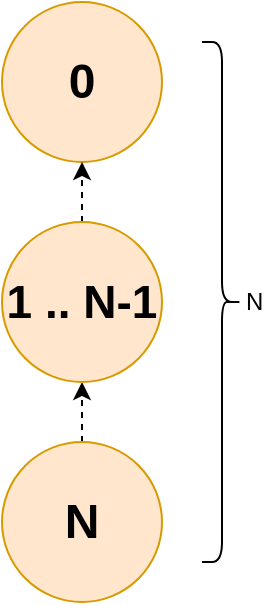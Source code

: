 <mxfile version="28.2.3" pages="12">
  <diagram name="Linear" id="87Vv4dUvOYdlAS4Sd_av">
    <mxGraphModel dx="1246" dy="1110" grid="1" gridSize="10" guides="1" tooltips="1" connect="1" arrows="0" fold="1" page="1" pageScale="1" pageWidth="827" pageHeight="1169" math="0" shadow="0">
      <root>
        <mxCell id="0" />
        <mxCell id="1" parent="0" />
        <mxCell id="x4WzadpgJugs8lmT1jso-27" value="" style="group" vertex="1" connectable="0" parent="1">
          <mxGeometry x="40" y="40" width="120" height="300" as="geometry" />
        </mxCell>
        <mxCell id="x4WzadpgJugs8lmT1jso-1" value="&lt;font face=&quot;Helvetica&quot;&gt;&lt;b&gt;&lt;font style=&quot;font-size: 24px;&quot;&gt;0&lt;/font&gt;&lt;/b&gt;&lt;/font&gt;" style="ellipse;whiteSpace=wrap;html=1;fillColor=#ffe6cc;strokeColor=#d79b00;" vertex="1" parent="x4WzadpgJugs8lmT1jso-27">
          <mxGeometry width="80" height="80" as="geometry" />
        </mxCell>
        <mxCell id="x4WzadpgJugs8lmT1jso-3" style="edgeStyle=orthogonalEdgeStyle;rounded=0;orthogonalLoop=1;jettySize=auto;html=1;exitX=0.5;exitY=0;exitDx=0;exitDy=0;entryX=0.5;entryY=1;entryDx=0;entryDy=0;dashed=1;" edge="1" parent="x4WzadpgJugs8lmT1jso-27" source="x4WzadpgJugs8lmT1jso-22" target="x4WzadpgJugs8lmT1jso-1">
          <mxGeometry relative="1" as="geometry">
            <mxPoint x="40" y="10" as="sourcePoint" />
          </mxGeometry>
        </mxCell>
        <mxCell id="x4WzadpgJugs8lmT1jso-6" style="edgeStyle=orthogonalEdgeStyle;rounded=0;orthogonalLoop=1;jettySize=auto;html=1;exitX=0.5;exitY=0;exitDx=0;exitDy=0;entryX=0.5;entryY=1;entryDx=0;entryDy=0;dashed=1;" edge="1" parent="x4WzadpgJugs8lmT1jso-27" source="x4WzadpgJugs8lmT1jso-5" target="x4WzadpgJugs8lmT1jso-22">
          <mxGeometry relative="1" as="geometry">
            <mxPoint x="-230" y="-100" as="targetPoint" />
          </mxGeometry>
        </mxCell>
        <mxCell id="x4WzadpgJugs8lmT1jso-5" value="&lt;font style=&quot;font-size: 24px;&quot;&gt;&lt;b&gt;N&lt;/b&gt;&lt;/font&gt;" style="ellipse;whiteSpace=wrap;html=1;fillColor=#ffe6cc;strokeColor=#d79b00;" vertex="1" parent="x4WzadpgJugs8lmT1jso-27">
          <mxGeometry y="220" width="80" height="80" as="geometry" />
        </mxCell>
        <mxCell id="x4WzadpgJugs8lmT1jso-7" value="N" style="shape=curlyBracket;whiteSpace=wrap;html=1;rounded=1;flipH=1;labelPosition=right;verticalLabelPosition=middle;align=left;verticalAlign=middle;" vertex="1" parent="x4WzadpgJugs8lmT1jso-27">
          <mxGeometry x="100" y="20" width="20" height="260" as="geometry" />
        </mxCell>
        <mxCell id="x4WzadpgJugs8lmT1jso-22" value="&lt;font style=&quot;font-size: 23px;&quot; face=&quot;Helvetica&quot;&gt;&lt;b&gt;&lt;font&gt;1 .. N-1&lt;/font&gt;&lt;/b&gt;&lt;/font&gt;" style="ellipse;whiteSpace=wrap;html=1;fillColor=#ffe6cc;strokeColor=#d79b00;" vertex="1" parent="x4WzadpgJugs8lmT1jso-27">
          <mxGeometry y="110" width="80" height="80" as="geometry" />
        </mxCell>
      </root>
    </mxGraphModel>
  </diagram>
  <diagram name="Linear - no text" id="CzsxwNe7lTND3hyjUROY">
    <mxGraphModel dx="1246" dy="1110" grid="1" gridSize="10" guides="1" tooltips="1" connect="1" arrows="0" fold="1" page="1" pageScale="1" pageWidth="827" pageHeight="1169" math="0" shadow="0">
      <root>
        <mxCell id="oGwC_EzGJuRYbvoP42V_-0" />
        <mxCell id="oGwC_EzGJuRYbvoP42V_-1" parent="oGwC_EzGJuRYbvoP42V_-0" />
        <mxCell id="oGwC_EzGJuRYbvoP42V_-2" value="" style="group" vertex="1" connectable="0" parent="oGwC_EzGJuRYbvoP42V_-1">
          <mxGeometry x="40" y="40" width="120" height="300" as="geometry" />
        </mxCell>
        <mxCell id="oGwC_EzGJuRYbvoP42V_-3" value="" style="ellipse;whiteSpace=wrap;html=1;fillColor=#ffe6cc;strokeColor=#d79b00;" vertex="1" parent="oGwC_EzGJuRYbvoP42V_-2">
          <mxGeometry width="80" height="80" as="geometry" />
        </mxCell>
        <mxCell id="oGwC_EzGJuRYbvoP42V_-4" style="edgeStyle=orthogonalEdgeStyle;rounded=0;orthogonalLoop=1;jettySize=auto;html=1;exitX=0.5;exitY=0;exitDx=0;exitDy=0;entryX=0.5;entryY=1;entryDx=0;entryDy=0;dashed=1;" edge="1" parent="oGwC_EzGJuRYbvoP42V_-2" source="oGwC_EzGJuRYbvoP42V_-8" target="oGwC_EzGJuRYbvoP42V_-3">
          <mxGeometry relative="1" as="geometry">
            <mxPoint x="40" y="10" as="sourcePoint" />
          </mxGeometry>
        </mxCell>
        <mxCell id="oGwC_EzGJuRYbvoP42V_-5" style="edgeStyle=orthogonalEdgeStyle;rounded=0;orthogonalLoop=1;jettySize=auto;html=1;exitX=0.5;exitY=0;exitDx=0;exitDy=0;entryX=0.5;entryY=1;entryDx=0;entryDy=0;dashed=1;" edge="1" parent="oGwC_EzGJuRYbvoP42V_-2" source="oGwC_EzGJuRYbvoP42V_-6" target="oGwC_EzGJuRYbvoP42V_-8">
          <mxGeometry relative="1" as="geometry">
            <mxPoint x="-230" y="-100" as="targetPoint" />
          </mxGeometry>
        </mxCell>
        <mxCell id="oGwC_EzGJuRYbvoP42V_-6" value="" style="ellipse;whiteSpace=wrap;html=1;fillColor=#ffe6cc;strokeColor=#d79b00;" vertex="1" parent="oGwC_EzGJuRYbvoP42V_-2">
          <mxGeometry y="220" width="80" height="80" as="geometry" />
        </mxCell>
        <mxCell id="oGwC_EzGJuRYbvoP42V_-7" value="N" style="shape=curlyBracket;whiteSpace=wrap;html=1;rounded=1;flipH=1;labelPosition=right;verticalLabelPosition=middle;align=left;verticalAlign=middle;" vertex="1" parent="oGwC_EzGJuRYbvoP42V_-2">
          <mxGeometry x="100" y="20" width="20" height="260" as="geometry" />
        </mxCell>
        <mxCell id="oGwC_EzGJuRYbvoP42V_-8" value="" style="ellipse;whiteSpace=wrap;html=1;fillColor=#ffe6cc;strokeColor=#d79b00;" vertex="1" parent="oGwC_EzGJuRYbvoP42V_-2">
          <mxGeometry y="110" width="80" height="80" as="geometry" />
        </mxCell>
      </root>
    </mxGraphModel>
  </diagram>
  <diagram id="fecUNsKuvYbYkTvljzV1" name="Tree">
    <mxGraphModel dx="1246" dy="1110" grid="1" gridSize="10" guides="1" tooltips="1" connect="1" arrows="1" fold="1" page="1" pageScale="1" pageWidth="827" pageHeight="1169" math="0" shadow="0">
      <root>
        <mxCell id="0" />
        <mxCell id="1" parent="0" />
        <mxCell id="yt1coTvWrNMhEXyIwxAG-1" value="" style="group" vertex="1" connectable="0" parent="1">
          <mxGeometry x="30" y="40" width="200" height="307.5" as="geometry" />
        </mxCell>
        <mxCell id="yt1coTvWrNMhEXyIwxAG-2" value="&lt;font face=&quot;Helvetica&quot;&gt;&lt;b&gt;&lt;font style=&quot;font-size: 24px;&quot;&gt;0&lt;/font&gt;&lt;/b&gt;&lt;/font&gt;" style="ellipse;whiteSpace=wrap;html=1;fillColor=#d5e8d4;strokeColor=#82b366;" vertex="1" parent="yt1coTvWrNMhEXyIwxAG-1">
          <mxGeometry x="60" width="80" height="80" as="geometry" />
        </mxCell>
        <mxCell id="yt1coTvWrNMhEXyIwxAG-3" style="edgeStyle=orthogonalEdgeStyle;rounded=0;orthogonalLoop=1;jettySize=auto;html=1;exitX=0.5;exitY=0;exitDx=0;exitDy=0;entryX=0.5;entryY=1;entryDx=0;entryDy=0;" edge="1" parent="yt1coTvWrNMhEXyIwxAG-1" source="yt1coTvWrNMhEXyIwxAG-4" target="yt1coTvWrNMhEXyIwxAG-2">
          <mxGeometry relative="1" as="geometry">
            <Array as="points">
              <mxPoint x="40" y="100" />
              <mxPoint x="100" y="100" />
            </Array>
          </mxGeometry>
        </mxCell>
        <mxCell id="yt1coTvWrNMhEXyIwxAG-4" value="&lt;font style=&quot;font-size: 23px;&quot; face=&quot;Helvetica&quot;&gt;&lt;b&gt;&lt;font&gt;1 .. N-1&lt;/font&gt;&lt;/b&gt;&lt;/font&gt;" style="ellipse;whiteSpace=wrap;html=1;fillColor=#d5e8d4;strokeColor=#82b366;" vertex="1" parent="yt1coTvWrNMhEXyIwxAG-1">
          <mxGeometry y="130" width="80" height="80" as="geometry" />
        </mxCell>
        <mxCell id="yt1coTvWrNMhEXyIwxAG-5" style="edgeStyle=orthogonalEdgeStyle;rounded=0;orthogonalLoop=1;jettySize=auto;html=1;exitX=0.5;exitY=0;exitDx=0;exitDy=0;" edge="1" parent="yt1coTvWrNMhEXyIwxAG-1" source="yt1coTvWrNMhEXyIwxAG-6">
          <mxGeometry relative="1" as="geometry">
            <mxPoint x="99.857" y="80" as="targetPoint" />
            <Array as="points">
              <mxPoint x="160" y="100" />
              <mxPoint x="100" y="100" />
            </Array>
          </mxGeometry>
        </mxCell>
        <mxCell id="yt1coTvWrNMhEXyIwxAG-6" value="&lt;font face=&quot;Helvetica&quot;&gt;&lt;b&gt;&lt;font style=&quot;font-size: 24px;&quot;&gt;N&lt;/font&gt;&lt;/b&gt;&lt;/font&gt;" style="ellipse;whiteSpace=wrap;html=1;fillColor=#d5e8d4;strokeColor=#82b366;" vertex="1" parent="yt1coTvWrNMhEXyIwxAG-1">
          <mxGeometry x="120" y="130" width="80" height="80" as="geometry" />
        </mxCell>
        <mxCell id="yt1coTvWrNMhEXyIwxAG-7" value="" style="shape=curlyBracket;whiteSpace=wrap;html=1;rounded=1;flipH=1;labelPosition=right;verticalLabelPosition=middle;align=left;verticalAlign=middle;rotation=90;" vertex="1" parent="yt1coTvWrNMhEXyIwxAG-1">
          <mxGeometry x="91.5" y="172.5" width="20" height="135" as="geometry" />
        </mxCell>
        <mxCell id="yt1coTvWrNMhEXyIwxAG-8" value="N" style="text;html=1;align=center;verticalAlign=middle;whiteSpace=wrap;rounded=0;" vertex="1" parent="yt1coTvWrNMhEXyIwxAG-1">
          <mxGeometry x="70" y="140" width="60" height="30" as="geometry" />
        </mxCell>
        <mxCell id="yt1coTvWrNMhEXyIwxAG-9" value="" style="endArrow=none;dashed=1;html=1;dashPattern=1 3;strokeWidth=2;rounded=0;entryX=0;entryY=0.5;entryDx=0;entryDy=0;exitX=1.029;exitY=0.503;exitDx=0;exitDy=0;exitPerimeter=0;" edge="1" parent="yt1coTvWrNMhEXyIwxAG-1" source="yt1coTvWrNMhEXyIwxAG-4" target="yt1coTvWrNMhEXyIwxAG-6">
          <mxGeometry width="50" height="50" relative="1" as="geometry">
            <mxPoint x="60" y="230" as="sourcePoint" />
            <mxPoint x="110" y="180" as="targetPoint" />
          </mxGeometry>
        </mxCell>
        <mxCell id="yt1coTvWrNMhEXyIwxAG-10" value="N" style="text;html=1;align=center;verticalAlign=middle;whiteSpace=wrap;rounded=0;" vertex="1" parent="yt1coTvWrNMhEXyIwxAG-1">
          <mxGeometry x="70" y="245" width="60" height="30" as="geometry" />
        </mxCell>
      </root>
    </mxGraphModel>
  </diagram>
  <diagram name="Tree - no text" id="yrgD99U0CLFzjr5a99kt">
    <mxGraphModel dx="1246" dy="1110" grid="1" gridSize="10" guides="1" tooltips="1" connect="1" arrows="1" fold="1" page="1" pageScale="1" pageWidth="827" pageHeight="1169" math="0" shadow="0">
      <root>
        <mxCell id="vwX1RIcoZE9_m3LfSMPV-0" />
        <mxCell id="vwX1RIcoZE9_m3LfSMPV-1" parent="vwX1RIcoZE9_m3LfSMPV-0" />
        <mxCell id="vwX1RIcoZE9_m3LfSMPV-2" value="" style="group" vertex="1" connectable="0" parent="vwX1RIcoZE9_m3LfSMPV-1">
          <mxGeometry x="30" y="40" width="200" height="307.5" as="geometry" />
        </mxCell>
        <mxCell id="vwX1RIcoZE9_m3LfSMPV-3" value="" style="ellipse;whiteSpace=wrap;html=1;fillColor=#d5e8d4;strokeColor=#82b366;" vertex="1" parent="vwX1RIcoZE9_m3LfSMPV-2">
          <mxGeometry x="60" width="80" height="80" as="geometry" />
        </mxCell>
        <mxCell id="vwX1RIcoZE9_m3LfSMPV-4" style="edgeStyle=orthogonalEdgeStyle;rounded=0;orthogonalLoop=1;jettySize=auto;html=1;exitX=0.5;exitY=0;exitDx=0;exitDy=0;entryX=0.5;entryY=1;entryDx=0;entryDy=0;" edge="1" parent="vwX1RIcoZE9_m3LfSMPV-2" source="vwX1RIcoZE9_m3LfSMPV-5" target="vwX1RIcoZE9_m3LfSMPV-3">
          <mxGeometry relative="1" as="geometry">
            <Array as="points">
              <mxPoint x="40" y="100" />
              <mxPoint x="100" y="100" />
            </Array>
          </mxGeometry>
        </mxCell>
        <mxCell id="vwX1RIcoZE9_m3LfSMPV-5" value="" style="ellipse;whiteSpace=wrap;html=1;fillColor=#d5e8d4;strokeColor=#82b366;" vertex="1" parent="vwX1RIcoZE9_m3LfSMPV-2">
          <mxGeometry y="130" width="80" height="80" as="geometry" />
        </mxCell>
        <mxCell id="vwX1RIcoZE9_m3LfSMPV-6" style="edgeStyle=orthogonalEdgeStyle;rounded=0;orthogonalLoop=1;jettySize=auto;html=1;exitX=0.5;exitY=0;exitDx=0;exitDy=0;" edge="1" parent="vwX1RIcoZE9_m3LfSMPV-2" source="vwX1RIcoZE9_m3LfSMPV-7">
          <mxGeometry relative="1" as="geometry">
            <mxPoint x="99.857" y="80" as="targetPoint" />
            <Array as="points">
              <mxPoint x="160" y="100" />
              <mxPoint x="100" y="100" />
            </Array>
          </mxGeometry>
        </mxCell>
        <mxCell id="vwX1RIcoZE9_m3LfSMPV-7" value="" style="ellipse;whiteSpace=wrap;html=1;fillColor=#d5e8d4;strokeColor=#82b366;" vertex="1" parent="vwX1RIcoZE9_m3LfSMPV-2">
          <mxGeometry x="120" y="130" width="80" height="80" as="geometry" />
        </mxCell>
        <mxCell id="vwX1RIcoZE9_m3LfSMPV-8" value="" style="shape=curlyBracket;whiteSpace=wrap;html=1;rounded=1;flipH=1;labelPosition=right;verticalLabelPosition=middle;align=left;verticalAlign=middle;rotation=90;" vertex="1" parent="vwX1RIcoZE9_m3LfSMPV-2">
          <mxGeometry x="91.5" y="172.5" width="20" height="135" as="geometry" />
        </mxCell>
        <mxCell id="vwX1RIcoZE9_m3LfSMPV-9" value="N" style="text;html=1;align=center;verticalAlign=middle;whiteSpace=wrap;rounded=0;" vertex="1" parent="vwX1RIcoZE9_m3LfSMPV-2">
          <mxGeometry x="70" y="140" width="60" height="30" as="geometry" />
        </mxCell>
        <mxCell id="vwX1RIcoZE9_m3LfSMPV-10" value="" style="endArrow=none;dashed=1;html=1;dashPattern=1 3;strokeWidth=2;rounded=0;entryX=0;entryY=0.5;entryDx=0;entryDy=0;exitX=1.029;exitY=0.503;exitDx=0;exitDy=0;exitPerimeter=0;" edge="1" parent="vwX1RIcoZE9_m3LfSMPV-2" source="vwX1RIcoZE9_m3LfSMPV-5" target="vwX1RIcoZE9_m3LfSMPV-7">
          <mxGeometry width="50" height="50" relative="1" as="geometry">
            <mxPoint x="60" y="230" as="sourcePoint" />
            <mxPoint x="110" y="180" as="targetPoint" />
          </mxGeometry>
        </mxCell>
        <mxCell id="vwX1RIcoZE9_m3LfSMPV-11" value="N" style="text;html=1;align=center;verticalAlign=middle;whiteSpace=wrap;rounded=0;" vertex="1" parent="vwX1RIcoZE9_m3LfSMPV-2">
          <mxGeometry x="70" y="245" width="60" height="30" as="geometry" />
        </mxCell>
      </root>
    </mxGraphModel>
  </diagram>
  <diagram id="qp71IEtuV7dOWCIeLycP" name="Circle">
    <mxGraphModel dx="1246" dy="1110" grid="1" gridSize="10" guides="1" tooltips="1" connect="1" arrows="1" fold="1" page="1" pageScale="1" pageWidth="827" pageHeight="1169" math="0" shadow="0">
      <root>
        <mxCell id="0" />
        <mxCell id="1" parent="0" />
        <mxCell id="eDA6vZ4EpaYgSjlpKrrW-20" value="" style="group" vertex="1" connectable="0" parent="1">
          <mxGeometry x="30" y="40" width="320" height="250" as="geometry" />
        </mxCell>
        <mxCell id="eDA6vZ4EpaYgSjlpKrrW-21" style="edgeStyle=orthogonalEdgeStyle;rounded=0;orthogonalLoop=1;jettySize=auto;html=1;exitX=1;exitY=0.5;exitDx=0;exitDy=0;entryX=0.5;entryY=0;entryDx=0;entryDy=0;" edge="1" parent="eDA6vZ4EpaYgSjlpKrrW-20" source="eDA6vZ4EpaYgSjlpKrrW-22" target="eDA6vZ4EpaYgSjlpKrrW-26">
          <mxGeometry relative="1" as="geometry" />
        </mxCell>
        <mxCell id="eDA6vZ4EpaYgSjlpKrrW-22" value="&lt;font face=&quot;Helvetica&quot;&gt;&lt;b&gt;&lt;font style=&quot;font-size: 24px;&quot;&gt;0&lt;/font&gt;&lt;/b&gt;&lt;/font&gt;" style="ellipse;whiteSpace=wrap;html=1;fillColor=#e1d5e7;strokeColor=#9673a6;" vertex="1" parent="eDA6vZ4EpaYgSjlpKrrW-20">
          <mxGeometry x="120" width="80" height="80" as="geometry" />
        </mxCell>
        <mxCell id="eDA6vZ4EpaYgSjlpKrrW-23" style="edgeStyle=orthogonalEdgeStyle;rounded=0;orthogonalLoop=1;jettySize=auto;html=1;exitX=0.5;exitY=0;exitDx=0;exitDy=0;entryX=0;entryY=0.5;entryDx=0;entryDy=0;" edge="1" parent="eDA6vZ4EpaYgSjlpKrrW-20" source="eDA6vZ4EpaYgSjlpKrrW-24" target="eDA6vZ4EpaYgSjlpKrrW-22">
          <mxGeometry relative="1" as="geometry" />
        </mxCell>
        <mxCell id="eDA6vZ4EpaYgSjlpKrrW-24" value="&lt;font face=&quot;Helvetica&quot;&gt;&lt;b&gt;&lt;font style=&quot;font-size: 24px;&quot;&gt;1&lt;/font&gt;&lt;/b&gt;&lt;/font&gt;" style="ellipse;whiteSpace=wrap;html=1;fillColor=#e1d5e7;strokeColor=#9673a6;" vertex="1" parent="eDA6vZ4EpaYgSjlpKrrW-20">
          <mxGeometry y="110" width="80" height="80" as="geometry" />
        </mxCell>
        <mxCell id="eDA6vZ4EpaYgSjlpKrrW-25" style="edgeStyle=orthogonalEdgeStyle;rounded=0;orthogonalLoop=1;jettySize=auto;html=1;exitX=0;exitY=0.5;exitDx=0;exitDy=0;entryX=1;entryY=0.5;entryDx=0;entryDy=0;dashed=1;" edge="1" parent="eDA6vZ4EpaYgSjlpKrrW-20" source="eDA6vZ4EpaYgSjlpKrrW-26" target="eDA6vZ4EpaYgSjlpKrrW-28">
          <mxGeometry relative="1" as="geometry" />
        </mxCell>
        <mxCell id="eDA6vZ4EpaYgSjlpKrrW-26" value="&lt;font face=&quot;Helvetica&quot;&gt;&lt;b&gt;&lt;font style=&quot;font-size: 24px;&quot;&gt;N&lt;/font&gt;&lt;/b&gt;&lt;/font&gt;" style="ellipse;whiteSpace=wrap;html=1;fillColor=#e1d5e7;strokeColor=#9673a6;" vertex="1" parent="eDA6vZ4EpaYgSjlpKrrW-20">
          <mxGeometry x="240" y="110" width="80" height="80" as="geometry" />
        </mxCell>
        <mxCell id="eDA6vZ4EpaYgSjlpKrrW-27" style="edgeStyle=orthogonalEdgeStyle;rounded=0;orthogonalLoop=1;jettySize=auto;html=1;exitX=0;exitY=0.5;exitDx=0;exitDy=0;entryX=1;entryY=0.5;entryDx=0;entryDy=0;dashed=1;" edge="1" parent="eDA6vZ4EpaYgSjlpKrrW-20" source="eDA6vZ4EpaYgSjlpKrrW-28" target="eDA6vZ4EpaYgSjlpKrrW-24">
          <mxGeometry relative="1" as="geometry" />
        </mxCell>
        <mxCell id="eDA6vZ4EpaYgSjlpKrrW-28" value="&lt;font style=&quot;font-size: 23px;&quot; face=&quot;Helvetica&quot;&gt;&lt;b&gt;&lt;font&gt;1 .. N-1&lt;/font&gt;&lt;/b&gt;&lt;/font&gt;" style="ellipse;whiteSpace=wrap;html=1;fillColor=#e1d5e7;strokeColor=#9673a6;" vertex="1" parent="eDA6vZ4EpaYgSjlpKrrW-20">
          <mxGeometry x="119" y="110" width="80" height="80" as="geometry" />
        </mxCell>
        <mxCell id="eDA6vZ4EpaYgSjlpKrrW-29" value="" style="shape=curlyBracket;whiteSpace=wrap;html=1;rounded=1;flipH=1;labelPosition=right;verticalLabelPosition=middle;align=left;verticalAlign=middle;rotation=90;" vertex="1" parent="eDA6vZ4EpaYgSjlpKrrW-20">
          <mxGeometry x="150" y="50" width="20" height="315" as="geometry" />
        </mxCell>
        <mxCell id="eDA6vZ4EpaYgSjlpKrrW-30" value="N" style="text;html=1;align=center;verticalAlign=middle;whiteSpace=wrap;rounded=0;" vertex="1" parent="eDA6vZ4EpaYgSjlpKrrW-20">
          <mxGeometry x="130" y="220" width="60" height="30" as="geometry" />
        </mxCell>
      </root>
    </mxGraphModel>
  </diagram>
  <diagram name="Circle - no text" id="FvMCTxGGBFjoYBCgrNqb">
    <mxGraphModel dx="1246" dy="1110" grid="1" gridSize="10" guides="1" tooltips="1" connect="1" arrows="1" fold="1" page="1" pageScale="1" pageWidth="827" pageHeight="1169" math="0" shadow="0">
      <root>
        <mxCell id="uBUeLHdp2zCFjUE7ecFx-0" />
        <mxCell id="uBUeLHdp2zCFjUE7ecFx-1" parent="uBUeLHdp2zCFjUE7ecFx-0" />
        <mxCell id="uBUeLHdp2zCFjUE7ecFx-2" value="" style="group" vertex="1" connectable="0" parent="uBUeLHdp2zCFjUE7ecFx-1">
          <mxGeometry x="30" y="40" width="320" height="250" as="geometry" />
        </mxCell>
        <mxCell id="uBUeLHdp2zCFjUE7ecFx-3" style="edgeStyle=orthogonalEdgeStyle;rounded=0;orthogonalLoop=1;jettySize=auto;html=1;exitX=1;exitY=0.5;exitDx=0;exitDy=0;entryX=0.5;entryY=0;entryDx=0;entryDy=0;" edge="1" parent="uBUeLHdp2zCFjUE7ecFx-2" source="uBUeLHdp2zCFjUE7ecFx-4" target="uBUeLHdp2zCFjUE7ecFx-8">
          <mxGeometry relative="1" as="geometry" />
        </mxCell>
        <mxCell id="uBUeLHdp2zCFjUE7ecFx-4" value="" style="ellipse;whiteSpace=wrap;html=1;fillColor=#e1d5e7;strokeColor=#9673a6;" vertex="1" parent="uBUeLHdp2zCFjUE7ecFx-2">
          <mxGeometry x="120" width="80" height="80" as="geometry" />
        </mxCell>
        <mxCell id="uBUeLHdp2zCFjUE7ecFx-5" style="edgeStyle=orthogonalEdgeStyle;rounded=0;orthogonalLoop=1;jettySize=auto;html=1;exitX=0.5;exitY=0;exitDx=0;exitDy=0;entryX=0;entryY=0.5;entryDx=0;entryDy=0;" edge="1" parent="uBUeLHdp2zCFjUE7ecFx-2" source="uBUeLHdp2zCFjUE7ecFx-6" target="uBUeLHdp2zCFjUE7ecFx-4">
          <mxGeometry relative="1" as="geometry" />
        </mxCell>
        <mxCell id="uBUeLHdp2zCFjUE7ecFx-6" value="" style="ellipse;whiteSpace=wrap;html=1;fillColor=#e1d5e7;strokeColor=#9673a6;" vertex="1" parent="uBUeLHdp2zCFjUE7ecFx-2">
          <mxGeometry y="110" width="80" height="80" as="geometry" />
        </mxCell>
        <mxCell id="uBUeLHdp2zCFjUE7ecFx-7" style="edgeStyle=orthogonalEdgeStyle;rounded=0;orthogonalLoop=1;jettySize=auto;html=1;exitX=0;exitY=0.5;exitDx=0;exitDy=0;entryX=1;entryY=0.5;entryDx=0;entryDy=0;dashed=1;" edge="1" parent="uBUeLHdp2zCFjUE7ecFx-2" source="uBUeLHdp2zCFjUE7ecFx-8" target="uBUeLHdp2zCFjUE7ecFx-10">
          <mxGeometry relative="1" as="geometry" />
        </mxCell>
        <mxCell id="uBUeLHdp2zCFjUE7ecFx-8" value="" style="ellipse;whiteSpace=wrap;html=1;fillColor=#e1d5e7;strokeColor=#9673a6;" vertex="1" parent="uBUeLHdp2zCFjUE7ecFx-2">
          <mxGeometry x="240" y="110" width="80" height="80" as="geometry" />
        </mxCell>
        <mxCell id="uBUeLHdp2zCFjUE7ecFx-9" style="edgeStyle=orthogonalEdgeStyle;rounded=0;orthogonalLoop=1;jettySize=auto;html=1;exitX=0;exitY=0.5;exitDx=0;exitDy=0;entryX=1;entryY=0.5;entryDx=0;entryDy=0;dashed=1;" edge="1" parent="uBUeLHdp2zCFjUE7ecFx-2" source="uBUeLHdp2zCFjUE7ecFx-10" target="uBUeLHdp2zCFjUE7ecFx-6">
          <mxGeometry relative="1" as="geometry" />
        </mxCell>
        <mxCell id="uBUeLHdp2zCFjUE7ecFx-10" value="" style="ellipse;whiteSpace=wrap;html=1;fillColor=#e1d5e7;strokeColor=#9673a6;" vertex="1" parent="uBUeLHdp2zCFjUE7ecFx-2">
          <mxGeometry x="119" y="110" width="80" height="80" as="geometry" />
        </mxCell>
        <mxCell id="uBUeLHdp2zCFjUE7ecFx-11" value="" style="shape=curlyBracket;whiteSpace=wrap;html=1;rounded=1;flipH=1;labelPosition=right;verticalLabelPosition=middle;align=left;verticalAlign=middle;rotation=90;" vertex="1" parent="uBUeLHdp2zCFjUE7ecFx-2">
          <mxGeometry x="150" y="50" width="20" height="315" as="geometry" />
        </mxCell>
        <mxCell id="uBUeLHdp2zCFjUE7ecFx-12" value="N" style="text;html=1;align=center;verticalAlign=middle;whiteSpace=wrap;rounded=0;" vertex="1" parent="uBUeLHdp2zCFjUE7ecFx-2">
          <mxGeometry x="130" y="220" width="60" height="30" as="geometry" />
        </mxCell>
      </root>
    </mxGraphModel>
  </diagram>
  <diagram id="uU4jDiZkKRi0VgXdia-1" name="Diamond">
    <mxGraphModel dx="1246" dy="1110" grid="1" gridSize="10" guides="1" tooltips="1" connect="1" arrows="1" fold="1" page="1" pageScale="1" pageWidth="827" pageHeight="1169" math="0" shadow="0">
      <root>
        <mxCell id="0" />
        <mxCell id="1" parent="0" />
        <mxCell id="hg6ZlKpJrt71b59x-n9f-1" value="" style="group" vertex="1" connectable="0" parent="1">
          <mxGeometry x="30" y="20" width="280" height="477.5" as="geometry" />
        </mxCell>
        <mxCell id="hg6ZlKpJrt71b59x-n9f-2" value="&lt;font face=&quot;Helvetica&quot;&gt;&lt;b&gt;&lt;font style=&quot;font-size: 24px;&quot;&gt;0&lt;/font&gt;&lt;/b&gt;&lt;/font&gt;" style="ellipse;whiteSpace=wrap;html=1;fillColor=#f8cecc;strokeColor=#b85450;" vertex="1" parent="hg6ZlKpJrt71b59x-n9f-1">
          <mxGeometry x="60" width="80" height="80" as="geometry" />
        </mxCell>
        <mxCell id="hg6ZlKpJrt71b59x-n9f-3" style="edgeStyle=orthogonalEdgeStyle;rounded=0;orthogonalLoop=1;jettySize=auto;html=1;exitX=0.5;exitY=0;exitDx=0;exitDy=0;entryX=0.5;entryY=1;entryDx=0;entryDy=0;" edge="1" parent="hg6ZlKpJrt71b59x-n9f-1" source="hg6ZlKpJrt71b59x-n9f-4" target="hg6ZlKpJrt71b59x-n9f-2">
          <mxGeometry relative="1" as="geometry" />
        </mxCell>
        <mxCell id="hg6ZlKpJrt71b59x-n9f-4" value="&lt;font style=&quot;font-size: 20px;&quot; face=&quot;Helvetica&quot;&gt;&lt;b&gt;&lt;font&gt;1 .. N - 1&lt;/font&gt;&lt;/b&gt;&lt;/font&gt;" style="ellipse;whiteSpace=wrap;html=1;fillColor=#f8cecc;strokeColor=#b85450;" vertex="1" parent="hg6ZlKpJrt71b59x-n9f-1">
          <mxGeometry y="117.5" width="80" height="80" as="geometry" />
        </mxCell>
        <mxCell id="hg6ZlKpJrt71b59x-n9f-5" style="edgeStyle=orthogonalEdgeStyle;rounded=0;orthogonalLoop=1;jettySize=auto;html=1;exitX=0.5;exitY=0;exitDx=0;exitDy=0;entryX=0.5;entryY=1;entryDx=0;entryDy=0;" edge="1" parent="hg6ZlKpJrt71b59x-n9f-1" source="hg6ZlKpJrt71b59x-n9f-6" target="hg6ZlKpJrt71b59x-n9f-2">
          <mxGeometry relative="1" as="geometry" />
        </mxCell>
        <mxCell id="hg6ZlKpJrt71b59x-n9f-6" value="&lt;font style=&quot;font-size: 14px;&quot; face=&quot;Helvetica&quot;&gt;&lt;b&gt;&lt;font&gt;N .. N * M -1&lt;/font&gt;&lt;/b&gt;&lt;/font&gt;" style="ellipse;whiteSpace=wrap;html=1;fillColor=#f8cecc;strokeColor=#b85450;" vertex="1" parent="hg6ZlKpJrt71b59x-n9f-1">
          <mxGeometry x="120" y="117.5" width="80" height="80" as="geometry" />
        </mxCell>
        <mxCell id="hg6ZlKpJrt71b59x-n9f-7" value="N" style="text;html=1;align=center;verticalAlign=middle;whiteSpace=wrap;rounded=0;" vertex="1" parent="hg6ZlKpJrt71b59x-n9f-1">
          <mxGeometry x="70" y="127.5" width="60" height="30" as="geometry" />
        </mxCell>
        <mxCell id="hg6ZlKpJrt71b59x-n9f-8" value="" style="endArrow=none;dashed=1;html=1;dashPattern=1 3;strokeWidth=2;rounded=0;entryX=0;entryY=0.5;entryDx=0;entryDy=0;exitX=1.029;exitY=0.503;exitDx=0;exitDy=0;exitPerimeter=0;" edge="1" parent="hg6ZlKpJrt71b59x-n9f-1" source="hg6ZlKpJrt71b59x-n9f-4" target="hg6ZlKpJrt71b59x-n9f-6">
          <mxGeometry width="50" height="50" relative="1" as="geometry">
            <mxPoint x="60" y="217.5" as="sourcePoint" />
            <mxPoint x="110" y="167.5" as="targetPoint" />
          </mxGeometry>
        </mxCell>
        <mxCell id="hg6ZlKpJrt71b59x-n9f-9" style="edgeStyle=orthogonalEdgeStyle;rounded=0;orthogonalLoop=1;jettySize=auto;html=1;exitX=0.5;exitY=0;exitDx=0;exitDy=0;entryX=0.5;entryY=1;entryDx=0;entryDy=0;dashed=1;" edge="1" parent="hg6ZlKpJrt71b59x-n9f-1" source="hg6ZlKpJrt71b59x-n9f-10" target="hg6ZlKpJrt71b59x-n9f-6">
          <mxGeometry relative="1" as="geometry" />
        </mxCell>
        <mxCell id="hg6ZlKpJrt71b59x-n9f-10" value="&lt;font style=&quot;font-size: 23px;&quot;&gt;&lt;b&gt;N*M - 1&lt;/b&gt;&lt;/font&gt;" style="ellipse;whiteSpace=wrap;html=1;fillColor=#f8cecc;strokeColor=#b85450;" vertex="1" parent="hg6ZlKpJrt71b59x-n9f-1">
          <mxGeometry x="120" y="227.5" width="80" height="80" as="geometry" />
        </mxCell>
        <mxCell id="hg6ZlKpJrt71b59x-n9f-11" value="M" style="text;html=1;align=center;verticalAlign=middle;whiteSpace=wrap;rounded=0;" vertex="1" parent="hg6ZlKpJrt71b59x-n9f-1">
          <mxGeometry x="220" y="197.5" width="60" height="30" as="geometry" />
        </mxCell>
        <mxCell id="hg6ZlKpJrt71b59x-n9f-12" style="edgeStyle=orthogonalEdgeStyle;rounded=0;orthogonalLoop=1;jettySize=auto;html=1;exitX=0.5;exitY=0;exitDx=0;exitDy=0;entryX=0.5;entryY=1;entryDx=0;entryDy=0;dashed=1;" edge="1" parent="hg6ZlKpJrt71b59x-n9f-1" source="hg6ZlKpJrt71b59x-n9f-13" target="hg6ZlKpJrt71b59x-n9f-4">
          <mxGeometry relative="1" as="geometry" />
        </mxCell>
        <mxCell id="hg6ZlKpJrt71b59x-n9f-13" value="&lt;font face=&quot;Helvetica&quot;&gt;&lt;b&gt;&lt;font style=&quot;font-size: 24px;&quot;&gt;N&lt;/font&gt;&lt;/b&gt;&lt;/font&gt;" style="ellipse;whiteSpace=wrap;html=1;fillColor=#f8cecc;strokeColor=#b85450;" vertex="1" parent="hg6ZlKpJrt71b59x-n9f-1">
          <mxGeometry y="227.5" width="80" height="80" as="geometry" />
        </mxCell>
        <mxCell id="hg6ZlKpJrt71b59x-n9f-14" style="edgeStyle=orthogonalEdgeStyle;rounded=0;orthogonalLoop=1;jettySize=auto;html=1;exitX=0.5;exitY=0;exitDx=0;exitDy=0;entryX=0.5;entryY=1;entryDx=0;entryDy=0;" edge="1" parent="hg6ZlKpJrt71b59x-n9f-1" source="hg6ZlKpJrt71b59x-n9f-16" target="hg6ZlKpJrt71b59x-n9f-13">
          <mxGeometry relative="1" as="geometry" />
        </mxCell>
        <mxCell id="hg6ZlKpJrt71b59x-n9f-15" style="edgeStyle=orthogonalEdgeStyle;rounded=0;orthogonalLoop=1;jettySize=auto;html=1;exitX=0.5;exitY=0;exitDx=0;exitDy=0;entryX=0.5;entryY=1;entryDx=0;entryDy=0;" edge="1" parent="hg6ZlKpJrt71b59x-n9f-1" source="hg6ZlKpJrt71b59x-n9f-16" target="hg6ZlKpJrt71b59x-n9f-10">
          <mxGeometry relative="1" as="geometry" />
        </mxCell>
        <mxCell id="hg6ZlKpJrt71b59x-n9f-16" value="&lt;font face=&quot;Helvetica&quot;&gt;&lt;b&gt;&lt;font style=&quot;font-size: 24px;&quot;&gt;N*M&lt;/font&gt;&lt;/b&gt;&lt;/font&gt;" style="ellipse;whiteSpace=wrap;html=1;fillColor=#f8cecc;strokeColor=#b85450;" vertex="1" parent="hg6ZlKpJrt71b59x-n9f-1">
          <mxGeometry x="60" y="347.5" width="80" height="80" as="geometry" />
        </mxCell>
        <mxCell id="hg6ZlKpJrt71b59x-n9f-17" value="" style="shape=curlyBracket;whiteSpace=wrap;html=1;rounded=1;flipH=1;labelPosition=right;verticalLabelPosition=middle;align=left;verticalAlign=middle;" vertex="1" parent="hg6ZlKpJrt71b59x-n9f-1">
          <mxGeometry x="220" y="127.5" width="20" height="170" as="geometry" />
        </mxCell>
        <mxCell id="hg6ZlKpJrt71b59x-n9f-18" value="" style="shape=curlyBracket;whiteSpace=wrap;html=1;rounded=1;flipH=1;labelPosition=right;verticalLabelPosition=middle;align=left;verticalAlign=middle;rotation=90;" vertex="1" parent="hg6ZlKpJrt71b59x-n9f-1">
          <mxGeometry x="92.5" y="360" width="20" height="170" as="geometry" />
        </mxCell>
        <mxCell id="hg6ZlKpJrt71b59x-n9f-19" value="N" style="text;html=1;align=center;verticalAlign=middle;whiteSpace=wrap;rounded=0;" vertex="1" parent="hg6ZlKpJrt71b59x-n9f-1">
          <mxGeometry x="72.5" y="447.5" width="60" height="30" as="geometry" />
        </mxCell>
      </root>
    </mxGraphModel>
  </diagram>
  <diagram name="Diamond - no text" id="icmSntlLlT721tjOx1IY">
    <mxGraphModel dx="1246" dy="1110" grid="1" gridSize="10" guides="1" tooltips="1" connect="1" arrows="1" fold="1" page="1" pageScale="1" pageWidth="827" pageHeight="1169" math="0" shadow="0">
      <root>
        <mxCell id="xJ4XPM0szPQj0omRdIIq-0" />
        <mxCell id="xJ4XPM0szPQj0omRdIIq-1" parent="xJ4XPM0szPQj0omRdIIq-0" />
        <mxCell id="xJ4XPM0szPQj0omRdIIq-2" value="" style="group" vertex="1" connectable="0" parent="xJ4XPM0szPQj0omRdIIq-1">
          <mxGeometry x="30" y="20" width="280" height="477.5" as="geometry" />
        </mxCell>
        <mxCell id="xJ4XPM0szPQj0omRdIIq-3" value="" style="ellipse;whiteSpace=wrap;html=1;fillColor=#f8cecc;strokeColor=#b85450;" vertex="1" parent="xJ4XPM0szPQj0omRdIIq-2">
          <mxGeometry x="60" width="80" height="80" as="geometry" />
        </mxCell>
        <mxCell id="xJ4XPM0szPQj0omRdIIq-4" style="edgeStyle=orthogonalEdgeStyle;rounded=0;orthogonalLoop=1;jettySize=auto;html=1;exitX=0.5;exitY=0;exitDx=0;exitDy=0;entryX=0.5;entryY=1;entryDx=0;entryDy=0;" edge="1" parent="xJ4XPM0szPQj0omRdIIq-2" source="xJ4XPM0szPQj0omRdIIq-5" target="xJ4XPM0szPQj0omRdIIq-3">
          <mxGeometry relative="1" as="geometry" />
        </mxCell>
        <mxCell id="xJ4XPM0szPQj0omRdIIq-5" value="" style="ellipse;whiteSpace=wrap;html=1;fillColor=#f8cecc;strokeColor=#b85450;" vertex="1" parent="xJ4XPM0szPQj0omRdIIq-2">
          <mxGeometry y="117.5" width="80" height="80" as="geometry" />
        </mxCell>
        <mxCell id="xJ4XPM0szPQj0omRdIIq-6" style="edgeStyle=orthogonalEdgeStyle;rounded=0;orthogonalLoop=1;jettySize=auto;html=1;exitX=0.5;exitY=0;exitDx=0;exitDy=0;entryX=0.5;entryY=1;entryDx=0;entryDy=0;" edge="1" parent="xJ4XPM0szPQj0omRdIIq-2" source="xJ4XPM0szPQj0omRdIIq-7" target="xJ4XPM0szPQj0omRdIIq-3">
          <mxGeometry relative="1" as="geometry" />
        </mxCell>
        <mxCell id="xJ4XPM0szPQj0omRdIIq-7" value="" style="ellipse;whiteSpace=wrap;html=1;fillColor=#f8cecc;strokeColor=#b85450;" vertex="1" parent="xJ4XPM0szPQj0omRdIIq-2">
          <mxGeometry x="120" y="117.5" width="80" height="80" as="geometry" />
        </mxCell>
        <mxCell id="xJ4XPM0szPQj0omRdIIq-8" value="N" style="text;html=1;align=center;verticalAlign=middle;whiteSpace=wrap;rounded=0;" vertex="1" parent="xJ4XPM0szPQj0omRdIIq-2">
          <mxGeometry x="70" y="127.5" width="60" height="30" as="geometry" />
        </mxCell>
        <mxCell id="xJ4XPM0szPQj0omRdIIq-9" value="" style="endArrow=none;dashed=1;html=1;dashPattern=1 3;strokeWidth=2;rounded=0;entryX=0;entryY=0.5;entryDx=0;entryDy=0;exitX=1.029;exitY=0.503;exitDx=0;exitDy=0;exitPerimeter=0;" edge="1" parent="xJ4XPM0szPQj0omRdIIq-2" source="xJ4XPM0szPQj0omRdIIq-5" target="xJ4XPM0szPQj0omRdIIq-7">
          <mxGeometry width="50" height="50" relative="1" as="geometry">
            <mxPoint x="60" y="217.5" as="sourcePoint" />
            <mxPoint x="110" y="167.5" as="targetPoint" />
          </mxGeometry>
        </mxCell>
        <mxCell id="xJ4XPM0szPQj0omRdIIq-10" style="edgeStyle=orthogonalEdgeStyle;rounded=0;orthogonalLoop=1;jettySize=auto;html=1;exitX=0.5;exitY=0;exitDx=0;exitDy=0;entryX=0.5;entryY=1;entryDx=0;entryDy=0;dashed=1;" edge="1" parent="xJ4XPM0szPQj0omRdIIq-2" source="xJ4XPM0szPQj0omRdIIq-11" target="xJ4XPM0szPQj0omRdIIq-7">
          <mxGeometry relative="1" as="geometry" />
        </mxCell>
        <mxCell id="xJ4XPM0szPQj0omRdIIq-11" value="" style="ellipse;whiteSpace=wrap;html=1;fillColor=#f8cecc;strokeColor=#b85450;" vertex="1" parent="xJ4XPM0szPQj0omRdIIq-2">
          <mxGeometry x="120" y="227.5" width="80" height="80" as="geometry" />
        </mxCell>
        <mxCell id="xJ4XPM0szPQj0omRdIIq-12" value="M" style="text;html=1;align=center;verticalAlign=middle;whiteSpace=wrap;rounded=0;" vertex="1" parent="xJ4XPM0szPQj0omRdIIq-2">
          <mxGeometry x="220" y="197.5" width="60" height="30" as="geometry" />
        </mxCell>
        <mxCell id="xJ4XPM0szPQj0omRdIIq-13" style="edgeStyle=orthogonalEdgeStyle;rounded=0;orthogonalLoop=1;jettySize=auto;html=1;exitX=0.5;exitY=0;exitDx=0;exitDy=0;entryX=0.5;entryY=1;entryDx=0;entryDy=0;dashed=1;" edge="1" parent="xJ4XPM0szPQj0omRdIIq-2" source="xJ4XPM0szPQj0omRdIIq-14" target="xJ4XPM0szPQj0omRdIIq-5">
          <mxGeometry relative="1" as="geometry" />
        </mxCell>
        <mxCell id="xJ4XPM0szPQj0omRdIIq-14" value="" style="ellipse;whiteSpace=wrap;html=1;fillColor=#f8cecc;strokeColor=#b85450;" vertex="1" parent="xJ4XPM0szPQj0omRdIIq-2">
          <mxGeometry y="227.5" width="80" height="80" as="geometry" />
        </mxCell>
        <mxCell id="xJ4XPM0szPQj0omRdIIq-15" style="edgeStyle=orthogonalEdgeStyle;rounded=0;orthogonalLoop=1;jettySize=auto;html=1;exitX=0.5;exitY=0;exitDx=0;exitDy=0;entryX=0.5;entryY=1;entryDx=0;entryDy=0;" edge="1" parent="xJ4XPM0szPQj0omRdIIq-2" source="xJ4XPM0szPQj0omRdIIq-17" target="xJ4XPM0szPQj0omRdIIq-14">
          <mxGeometry relative="1" as="geometry" />
        </mxCell>
        <mxCell id="xJ4XPM0szPQj0omRdIIq-16" style="edgeStyle=orthogonalEdgeStyle;rounded=0;orthogonalLoop=1;jettySize=auto;html=1;exitX=0.5;exitY=0;exitDx=0;exitDy=0;entryX=0.5;entryY=1;entryDx=0;entryDy=0;" edge="1" parent="xJ4XPM0szPQj0omRdIIq-2" source="xJ4XPM0szPQj0omRdIIq-17" target="xJ4XPM0szPQj0omRdIIq-11">
          <mxGeometry relative="1" as="geometry" />
        </mxCell>
        <mxCell id="xJ4XPM0szPQj0omRdIIq-17" value="" style="ellipse;whiteSpace=wrap;html=1;fillColor=#f8cecc;strokeColor=#b85450;" vertex="1" parent="xJ4XPM0szPQj0omRdIIq-2">
          <mxGeometry x="60" y="347.5" width="80" height="80" as="geometry" />
        </mxCell>
        <mxCell id="xJ4XPM0szPQj0omRdIIq-18" value="" style="shape=curlyBracket;whiteSpace=wrap;html=1;rounded=1;flipH=1;labelPosition=right;verticalLabelPosition=middle;align=left;verticalAlign=middle;" vertex="1" parent="xJ4XPM0szPQj0omRdIIq-2">
          <mxGeometry x="220" y="127.5" width="20" height="170" as="geometry" />
        </mxCell>
        <mxCell id="xJ4XPM0szPQj0omRdIIq-19" value="" style="shape=curlyBracket;whiteSpace=wrap;html=1;rounded=1;flipH=1;labelPosition=right;verticalLabelPosition=middle;align=left;verticalAlign=middle;rotation=90;" vertex="1" parent="xJ4XPM0szPQj0omRdIIq-2">
          <mxGeometry x="92.5" y="360" width="20" height="170" as="geometry" />
        </mxCell>
        <mxCell id="xJ4XPM0szPQj0omRdIIq-20" value="N" style="text;html=1;align=center;verticalAlign=middle;whiteSpace=wrap;rounded=0;" vertex="1" parent="xJ4XPM0szPQj0omRdIIq-2">
          <mxGeometry x="72.5" y="447.5" width="60" height="30" as="geometry" />
        </mxCell>
      </root>
    </mxGraphModel>
  </diagram>
  <diagram id="TMNsFaQH-2Z_ltuVElo8" name="Head-lin">
    <mxGraphModel dx="859" dy="766" grid="1" gridSize="10" guides="1" tooltips="1" connect="1" arrows="1" fold="1" page="1" pageScale="1" pageWidth="827" pageHeight="1169" math="1" shadow="0">
      <root>
        <mxCell id="0" />
        <mxCell id="1" parent="0" />
        <mxCell id="HOmIZWRiTxnhHGaTaDx2-9" value="" style="rounded=0;whiteSpace=wrap;html=1;dashed=1;dashPattern=8 8;fillColor=none;" vertex="1" parent="1">
          <mxGeometry x="50" y="210" width="170" height="80" as="geometry" />
        </mxCell>
        <mxCell id="Ps5_wg_sL2cjSXHl0wJJ-1" value="" style="group;fontStyle=2" vertex="1" connectable="0" parent="1">
          <mxGeometry x="230" y="100" width="120" height="300" as="geometry" />
        </mxCell>
        <mxCell id="AJTocWYaYQTWYG84BKrk-2" style="edgeStyle=orthogonalEdgeStyle;rounded=0;orthogonalLoop=1;jettySize=auto;html=1;exitX=0.5;exitY=0;exitDx=0;exitDy=0;dashed=1;" edge="1" parent="Ps5_wg_sL2cjSXHl0wJJ-1" source="Ps5_wg_sL2cjSXHl0wJJ-2">
          <mxGeometry relative="1" as="geometry">
            <mxPoint x="39.857" y="-30" as="targetPoint" />
          </mxGeometry>
        </mxCell>
        <mxCell id="Ps5_wg_sL2cjSXHl0wJJ-2" value="" style="ellipse;whiteSpace=wrap;html=1;fillColor=#f5f5f5;strokeColor=#666666;fontColor=#333333;" vertex="1" parent="Ps5_wg_sL2cjSXHl0wJJ-1">
          <mxGeometry width="80" height="80" as="geometry" />
        </mxCell>
        <mxCell id="Ps5_wg_sL2cjSXHl0wJJ-3" style="edgeStyle=orthogonalEdgeStyle;rounded=0;orthogonalLoop=1;jettySize=auto;html=1;exitX=0.5;exitY=0;exitDx=0;exitDy=0;entryX=0.5;entryY=1;entryDx=0;entryDy=0;" edge="1" parent="Ps5_wg_sL2cjSXHl0wJJ-1">
          <mxGeometry relative="1" as="geometry">
            <mxPoint x="39.96" y="110.0" as="sourcePoint" />
            <mxPoint x="39.96" y="80" as="targetPoint" />
          </mxGeometry>
        </mxCell>
        <mxCell id="HOmIZWRiTxnhHGaTaDx2-4" value="Parent" style="edgeLabel;html=1;align=center;verticalAlign=middle;resizable=0;points=[];fontStyle=2" vertex="1" connectable="0" parent="Ps5_wg_sL2cjSXHl0wJJ-3">
          <mxGeometry x="-0.332" y="-1" relative="1" as="geometry">
            <mxPoint x="19" as="offset" />
          </mxGeometry>
        </mxCell>
        <mxCell id="Ps5_wg_sL2cjSXHl0wJJ-4" style="edgeStyle=orthogonalEdgeStyle;rounded=0;orthogonalLoop=1;jettySize=auto;html=1;exitX=0.5;exitY=0;exitDx=0;exitDy=0;entryX=0.5;entryY=1;entryDx=0;entryDy=0;" edge="1" parent="Ps5_wg_sL2cjSXHl0wJJ-1" source="Ps5_wg_sL2cjSXHl0wJJ-5" target="Ps5_wg_sL2cjSXHl0wJJ-7">
          <mxGeometry relative="1" as="geometry">
            <mxPoint x="-230" y="-100" as="targetPoint" />
          </mxGeometry>
        </mxCell>
        <mxCell id="Ps5_wg_sL2cjSXHl0wJJ-5" value="" style="ellipse;whiteSpace=wrap;html=1;fillColor=#f5f5f5;strokeColor=#666666;fontColor=#333333;" vertex="1" parent="Ps5_wg_sL2cjSXHl0wJJ-1">
          <mxGeometry y="220" width="80" height="80" as="geometry" />
        </mxCell>
        <mxCell id="Ps5_wg_sL2cjSXHl0wJJ-6" value="N" style="shape=curlyBracket;whiteSpace=wrap;html=1;rounded=1;flipH=1;labelPosition=right;verticalLabelPosition=middle;align=left;verticalAlign=middle;" vertex="1" parent="Ps5_wg_sL2cjSXHl0wJJ-1">
          <mxGeometry x="100" y="20" width="20" height="260" as="geometry" />
        </mxCell>
        <mxCell id="Ps5_wg_sL2cjSXHl0wJJ-7" value="" style="ellipse;whiteSpace=wrap;html=1;fillColor=#f5f5f5;strokeColor=#666666;fontColor=#333333;" vertex="1" parent="Ps5_wg_sL2cjSXHl0wJJ-1">
          <mxGeometry y="110" width="80" height="80" as="geometry" />
        </mxCell>
        <mxCell id="HOmIZWRiTxnhHGaTaDx2-5" value="Parent" style="edgeLabel;html=1;align=center;verticalAlign=middle;resizable=0;points=[];fontStyle=2" vertex="1" connectable="0" parent="Ps5_wg_sL2cjSXHl0wJJ-1">
          <mxGeometry x="60" y="210" as="geometry" />
        </mxCell>
        <mxCell id="HOmIZWRiTxnhHGaTaDx2-6" value="&lt;div&gt;&lt;font style=&quot;font-size: 24px;&quot;&gt;`x_i |-- t`&lt;/font&gt;&lt;/div&gt;" style="rounded=0;whiteSpace=wrap;html=1;fillColor=#fff2cc;strokeColor=#d6b656;" vertex="1" parent="1">
          <mxGeometry x="60" y="220" width="120" height="60" as="geometry" />
        </mxCell>
        <mxCell id="HOmIZWRiTxnhHGaTaDx2-7" style="edgeStyle=orthogonalEdgeStyle;rounded=0;orthogonalLoop=1;jettySize=auto;html=1;exitX=0;exitY=0.5;exitDx=0;exitDy=0;entryX=1;entryY=0.5;entryDx=0;entryDy=0;" edge="1" parent="1" target="HOmIZWRiTxnhHGaTaDx2-6">
          <mxGeometry relative="1" as="geometry">
            <mxPoint x="230" y="250" as="sourcePoint" />
            <Array as="points">
              <mxPoint x="210" y="250" />
              <mxPoint x="210" y="250" />
            </Array>
          </mxGeometry>
        </mxCell>
        <mxCell id="HOmIZWRiTxnhHGaTaDx2-8" value="Decl" style="edgeLabel;html=1;align=center;verticalAlign=middle;resizable=0;points=[];fontStyle=2" vertex="1" connectable="0" parent="HOmIZWRiTxnhHGaTaDx2-7">
          <mxGeometry x="0.066" y="-1" relative="1" as="geometry">
            <mxPoint y="-9" as="offset" />
          </mxGeometry>
        </mxCell>
        <mxCell id="HOmIZWRiTxnhHGaTaDx2-15" value="" style="rounded=0;whiteSpace=wrap;html=1;dashed=1;dashPattern=8 8;fillColor=none;" vertex="1" parent="1">
          <mxGeometry x="50" y="100" width="170" height="80" as="geometry" />
        </mxCell>
        <mxCell id="HOmIZWRiTxnhHGaTaDx2-16" value="&lt;div&gt;&lt;font style=&quot;font-size: 24px;&quot;&gt;`x_i |-- t`&lt;/font&gt;&lt;/div&gt;" style="rounded=0;whiteSpace=wrap;html=1;fillColor=#fff2cc;strokeColor=#d6b656;" vertex="1" parent="1">
          <mxGeometry x="60" y="110" width="120" height="60" as="geometry" />
        </mxCell>
        <mxCell id="HOmIZWRiTxnhHGaTaDx2-17" style="edgeStyle=orthogonalEdgeStyle;rounded=0;orthogonalLoop=1;jettySize=auto;html=1;exitX=0;exitY=0.5;exitDx=0;exitDy=0;entryX=1;entryY=0.5;entryDx=0;entryDy=0;" edge="1" parent="1" target="HOmIZWRiTxnhHGaTaDx2-16">
          <mxGeometry relative="1" as="geometry">
            <mxPoint x="230" y="140" as="sourcePoint" />
            <Array as="points">
              <mxPoint x="210" y="140" />
              <mxPoint x="210" y="140" />
            </Array>
          </mxGeometry>
        </mxCell>
        <mxCell id="HOmIZWRiTxnhHGaTaDx2-18" value="Decl" style="edgeLabel;html=1;align=center;verticalAlign=middle;resizable=0;points=[];fontStyle=2" vertex="1" connectable="0" parent="HOmIZWRiTxnhHGaTaDx2-17">
          <mxGeometry x="0.066" y="-1" relative="1" as="geometry">
            <mxPoint y="-9" as="offset" />
          </mxGeometry>
        </mxCell>
        <mxCell id="HOmIZWRiTxnhHGaTaDx2-19" value="`P(decl) = ...%`" style="text;html=1;align=center;verticalAlign=middle;whiteSpace=wrap;rounded=0;" vertex="1" parent="1">
          <mxGeometry x="93.75" y="70" width="82.5" height="30" as="geometry" />
        </mxCell>
        <mxCell id="HOmIZWRiTxnhHGaTaDx2-24" value="" style="rounded=0;whiteSpace=wrap;html=1;dashed=1;dashPattern=8 8;fillColor=none;" vertex="1" parent="1">
          <mxGeometry x="50" y="320" width="170" height="80" as="geometry" />
        </mxCell>
        <mxCell id="HOmIZWRiTxnhHGaTaDx2-25" value="&lt;div&gt;&lt;font style=&quot;font-size: 24px;&quot;&gt;`x_i |-- t`&lt;/font&gt;&lt;/div&gt;" style="rounded=0;whiteSpace=wrap;html=1;fillColor=#fff2cc;strokeColor=#d6b656;" vertex="1" parent="1">
          <mxGeometry x="60" y="330" width="120" height="60" as="geometry" />
        </mxCell>
        <mxCell id="HOmIZWRiTxnhHGaTaDx2-26" style="edgeStyle=orthogonalEdgeStyle;rounded=0;orthogonalLoop=1;jettySize=auto;html=1;exitX=0;exitY=0.5;exitDx=0;exitDy=0;entryX=1;entryY=0.5;entryDx=0;entryDy=0;" edge="1" parent="1" target="HOmIZWRiTxnhHGaTaDx2-25">
          <mxGeometry relative="1" as="geometry">
            <mxPoint x="230" y="360" as="sourcePoint" />
            <Array as="points">
              <mxPoint x="210" y="360" />
              <mxPoint x="210" y="360" />
            </Array>
          </mxGeometry>
        </mxCell>
        <mxCell id="HOmIZWRiTxnhHGaTaDx2-27" value="Decl" style="edgeLabel;html=1;align=center;verticalAlign=middle;resizable=0;points=[];fontStyle=2" vertex="1" connectable="0" parent="HOmIZWRiTxnhHGaTaDx2-26">
          <mxGeometry x="0.066" y="-1" relative="1" as="geometry">
            <mxPoint y="-9" as="offset" />
          </mxGeometry>
        </mxCell>
        <mxCell id="AJTocWYaYQTWYG84BKrk-4" style="edgeStyle=orthogonalEdgeStyle;rounded=0;orthogonalLoop=1;jettySize=auto;html=1;exitX=0.5;exitY=0;exitDx=0;exitDy=0;entryX=0.5;entryY=1;entryDx=0;entryDy=0;dashed=1;" edge="1" parent="1" target="Ps5_wg_sL2cjSXHl0wJJ-5">
          <mxGeometry relative="1" as="geometry">
            <mxPoint x="270" y="430" as="sourcePoint" />
          </mxGeometry>
        </mxCell>
      </root>
    </mxGraphModel>
  </diagram>
  <diagram name="fanout-head" id="B5ZFwkMQEy4SnK-kKd34">
    <mxGraphModel dx="498" dy="444" grid="1" gridSize="10" guides="1" tooltips="1" connect="1" arrows="1" fold="1" page="1" pageScale="1" pageWidth="827" pageHeight="1169" math="1" shadow="0">
      <root>
        <mxCell id="dSL3fzfyohUc4hpSt6JH-0" />
        <mxCell id="dSL3fzfyohUc4hpSt6JH-1" parent="dSL3fzfyohUc4hpSt6JH-0" />
        <mxCell id="dSL3fzfyohUc4hpSt6JH-16" value="&lt;div&gt;&lt;font style=&quot;font-size: 24px;&quot;&gt;`x_i |-- t`&lt;/font&gt;&lt;/div&gt;" style="rounded=0;whiteSpace=wrap;html=1;fillColor=#fff2cc;strokeColor=#d6b656;" vertex="1" parent="dSL3fzfyohUc4hpSt6JH-1">
          <mxGeometry x="50" y="185" width="120" height="60" as="geometry" />
        </mxCell>
        <mxCell id="m8OK_smeokGkB11U6Oso-16" style="edgeStyle=orthogonalEdgeStyle;rounded=0;orthogonalLoop=1;jettySize=auto;html=1;exitX=0;exitY=0.5;exitDx=0;exitDy=0;entryX=1;entryY=0.5;entryDx=0;entryDy=0;curved=0;dashed=1;" edge="1" parent="dSL3fzfyohUc4hpSt6JH-1" source="m8OK_smeokGkB11U6Oso-0" target="dSL3fzfyohUc4hpSt6JH-16">
          <mxGeometry relative="1" as="geometry" />
        </mxCell>
        <mxCell id="m8OK_smeokGkB11U6Oso-25" value="" style="group" vertex="1" connectable="0" parent="dSL3fzfyohUc4hpSt6JH-1">
          <mxGeometry x="207.5" y="150" width="162.5" height="200" as="geometry" />
        </mxCell>
        <mxCell id="m8OK_smeokGkB11U6Oso-1" style="edgeStyle=orthogonalEdgeStyle;rounded=0;orthogonalLoop=1;jettySize=auto;html=1;exitX=0.5;exitY=0;exitDx=0;exitDy=0;" edge="1" parent="m8OK_smeokGkB11U6Oso-25" source="dSL3fzfyohUc4hpSt6JH-4" target="m8OK_smeokGkB11U6Oso-0">
          <mxGeometry relative="1" as="geometry" />
        </mxCell>
        <mxCell id="m8OK_smeokGkB11U6Oso-4" style="edgeStyle=orthogonalEdgeStyle;rounded=0;orthogonalLoop=1;jettySize=auto;html=1;exitX=0.5;exitY=0;exitDx=0;exitDy=0;entryX=0.5;entryY=1;entryDx=0;entryDy=0;" edge="1" parent="m8OK_smeokGkB11U6Oso-25" source="dSL3fzfyohUc4hpSt6JH-4" target="m8OK_smeokGkB11U6Oso-2">
          <mxGeometry relative="1" as="geometry" />
        </mxCell>
        <mxCell id="m8OK_smeokGkB11U6Oso-6" style="edgeStyle=orthogonalEdgeStyle;rounded=0;orthogonalLoop=1;jettySize=auto;html=1;exitX=0.5;exitY=0;exitDx=0;exitDy=0;entryX=0.5;entryY=1;entryDx=0;entryDy=0;" edge="1" parent="m8OK_smeokGkB11U6Oso-25" source="dSL3fzfyohUc4hpSt6JH-4" target="m8OK_smeokGkB11U6Oso-5">
          <mxGeometry relative="1" as="geometry" />
        </mxCell>
        <mxCell id="dSL3fzfyohUc4hpSt6JH-4" value="" style="ellipse;whiteSpace=wrap;html=1;fillColor=#f5f5f5;strokeColor=#666666;fontColor=#333333;" vertex="1" parent="m8OK_smeokGkB11U6Oso-25">
          <mxGeometry x="22.5" y="120" width="80" height="80" as="geometry" />
        </mxCell>
        <mxCell id="m8OK_smeokGkB11U6Oso-0" value="..." style="rounded=0;whiteSpace=wrap;html=1;fillColor=#fff2cc;strokeColor=#d6b656;" vertex="1" parent="m8OK_smeokGkB11U6Oso-25">
          <mxGeometry x="2.5" y="50" width="30" height="30" as="geometry" />
        </mxCell>
        <mxCell id="m8OK_smeokGkB11U6Oso-2" value="..." style="rounded=0;whiteSpace=wrap;html=1;fillColor=#fff2cc;strokeColor=#d6b656;" vertex="1" parent="m8OK_smeokGkB11U6Oso-25">
          <mxGeometry x="47.5" y="50" width="30" height="30" as="geometry" />
        </mxCell>
        <mxCell id="m8OK_smeokGkB11U6Oso-5" value="..." style="rounded=0;whiteSpace=wrap;html=1;fillColor=#fff2cc;strokeColor=#d6b656;" vertex="1" parent="m8OK_smeokGkB11U6Oso-25">
          <mxGeometry x="92.5" y="50" width="30" height="30" as="geometry" />
        </mxCell>
        <mxCell id="m8OK_smeokGkB11U6Oso-11" value="Decl" style="edgeLabel;html=1;align=center;verticalAlign=middle;resizable=0;points=[];fontStyle=2" vertex="1" connectable="0" parent="m8OK_smeokGkB11U6Oso-25">
          <mxGeometry x="47.5" y="110" as="geometry" />
        </mxCell>
        <mxCell id="m8OK_smeokGkB11U6Oso-41" value="" style="group" vertex="1" connectable="0" parent="m8OK_smeokGkB11U6Oso-25">
          <mxGeometry width="130" height="103.75" as="geometry" />
        </mxCell>
        <mxCell id="m8OK_smeokGkB11U6Oso-7" value="" style="shape=curlyBracket;whiteSpace=wrap;html=1;rounded=1;flipH=1;labelPosition=right;verticalLabelPosition=middle;align=left;verticalAlign=middle;rotation=-90;" vertex="1" parent="m8OK_smeokGkB11U6Oso-41">
          <mxGeometry x="53.75" y="-28.75" width="20" height="132.5" as="geometry" />
        </mxCell>
        <mxCell id="m8OK_smeokGkB11U6Oso-9" value="`N_{data}`" style="text;html=1;align=center;verticalAlign=middle;whiteSpace=wrap;rounded=0;" vertex="1" parent="m8OK_smeokGkB11U6Oso-41">
          <mxGeometry x="33.75" width="60" height="30" as="geometry" />
        </mxCell>
        <mxCell id="m8OK_smeokGkB11U6Oso-26" value="" style="group" vertex="1" connectable="0" parent="dSL3fzfyohUc4hpSt6JH-1">
          <mxGeometry x="349" y="150" width="130" height="200" as="geometry" />
        </mxCell>
        <mxCell id="m8OK_smeokGkB11U6Oso-27" style="edgeStyle=orthogonalEdgeStyle;rounded=0;orthogonalLoop=1;jettySize=auto;html=1;exitX=0.5;exitY=0;exitDx=0;exitDy=0;" edge="1" parent="m8OK_smeokGkB11U6Oso-26" source="m8OK_smeokGkB11U6Oso-30" target="m8OK_smeokGkB11U6Oso-31">
          <mxGeometry relative="1" as="geometry" />
        </mxCell>
        <mxCell id="m8OK_smeokGkB11U6Oso-28" style="edgeStyle=orthogonalEdgeStyle;rounded=0;orthogonalLoop=1;jettySize=auto;html=1;exitX=0.5;exitY=0;exitDx=0;exitDy=0;entryX=0.5;entryY=1;entryDx=0;entryDy=0;" edge="1" parent="m8OK_smeokGkB11U6Oso-26" source="m8OK_smeokGkB11U6Oso-30" target="m8OK_smeokGkB11U6Oso-32">
          <mxGeometry relative="1" as="geometry" />
        </mxCell>
        <mxCell id="m8OK_smeokGkB11U6Oso-29" style="edgeStyle=orthogonalEdgeStyle;rounded=0;orthogonalLoop=1;jettySize=auto;html=1;exitX=0.5;exitY=0;exitDx=0;exitDy=0;entryX=0.5;entryY=1;entryDx=0;entryDy=0;" edge="1" parent="m8OK_smeokGkB11U6Oso-26" source="m8OK_smeokGkB11U6Oso-30" target="m8OK_smeokGkB11U6Oso-33">
          <mxGeometry relative="1" as="geometry" />
        </mxCell>
        <mxCell id="m8OK_smeokGkB11U6Oso-37" style="edgeStyle=orthogonalEdgeStyle;rounded=0;orthogonalLoop=1;jettySize=auto;html=1;exitX=0;exitY=0.5;exitDx=0;exitDy=0;" edge="1" parent="m8OK_smeokGkB11U6Oso-26" source="m8OK_smeokGkB11U6Oso-30">
          <mxGeometry relative="1" as="geometry">
            <mxPoint x="-39" y="160.056" as="targetPoint" />
          </mxGeometry>
        </mxCell>
        <mxCell id="m8OK_smeokGkB11U6Oso-30" value="" style="ellipse;whiteSpace=wrap;html=1;fillColor=#f5f5f5;strokeColor=#666666;fontColor=#333333;" vertex="1" parent="m8OK_smeokGkB11U6Oso-26">
          <mxGeometry x="22.5" y="120" width="80" height="80" as="geometry" />
        </mxCell>
        <mxCell id="m8OK_smeokGkB11U6Oso-31" value="..." style="rounded=0;whiteSpace=wrap;html=1;fillColor=#fff2cc;strokeColor=#d6b656;" vertex="1" parent="m8OK_smeokGkB11U6Oso-26">
          <mxGeometry x="2.5" y="50" width="30" height="30" as="geometry" />
        </mxCell>
        <mxCell id="m8OK_smeokGkB11U6Oso-32" value="..." style="rounded=0;whiteSpace=wrap;html=1;fillColor=#fff2cc;strokeColor=#d6b656;" vertex="1" parent="m8OK_smeokGkB11U6Oso-26">
          <mxGeometry x="47.5" y="50" width="30" height="30" as="geometry" />
        </mxCell>
        <mxCell id="m8OK_smeokGkB11U6Oso-33" value="..." style="rounded=0;whiteSpace=wrap;html=1;fillColor=#fff2cc;strokeColor=#d6b656;" vertex="1" parent="m8OK_smeokGkB11U6Oso-26">
          <mxGeometry x="92.5" y="50" width="30" height="30" as="geometry" />
        </mxCell>
        <mxCell id="m8OK_smeokGkB11U6Oso-36" value="Decl" style="edgeLabel;html=1;align=center;verticalAlign=middle;resizable=0;points=[];fontStyle=2" vertex="1" connectable="0" parent="m8OK_smeokGkB11U6Oso-26">
          <mxGeometry x="47.5" y="110" as="geometry" />
        </mxCell>
        <mxCell id="m8OK_smeokGkB11U6Oso-38" value="Extend" style="text;html=1;align=center;verticalAlign=middle;whiteSpace=wrap;rounded=0;fontStyle=2" vertex="1" parent="m8OK_smeokGkB11U6Oso-26">
          <mxGeometry x="-37.5" y="130" width="60" height="30" as="geometry" />
        </mxCell>
        <mxCell id="m8OK_smeokGkB11U6Oso-40" value="" style="group" vertex="1" connectable="0" parent="dSL3fzfyohUc4hpSt6JH-1">
          <mxGeometry x="235" y="355" width="230" height="166.25" as="geometry" />
        </mxCell>
        <mxCell id="dSL3fzfyohUc4hpSt6JH-9" value="" style="shape=curlyBracket;whiteSpace=wrap;html=1;rounded=1;flipH=1;labelPosition=right;verticalLabelPosition=middle;align=left;verticalAlign=middle;rotation=90;" vertex="1" parent="m8OK_smeokGkB11U6Oso-40">
          <mxGeometry x="98.75" y="-146.25" width="20" height="312.5" as="geometry" />
        </mxCell>
        <mxCell id="m8OK_smeokGkB11U6Oso-39" value="`N_{fan}`" style="text;html=1;align=center;verticalAlign=middle;whiteSpace=wrap;rounded=0;" vertex="1" parent="m8OK_smeokGkB11U6Oso-40">
          <mxGeometry x="78.75" y="15" width="60" height="30" as="geometry" />
        </mxCell>
        <mxCell id="zPpROsIqiZGeQIITeruv-0" style="edgeStyle=orthogonalEdgeStyle;rounded=0;orthogonalLoop=1;jettySize=auto;html=1;dashed=1;" edge="1" parent="dSL3fzfyohUc4hpSt6JH-1">
          <mxGeometry relative="1" as="geometry">
            <mxPoint x="450" y="310.056" as="targetPoint" />
            <mxPoint x="500" y="310" as="sourcePoint" />
            <Array as="points">
              <mxPoint x="480" y="310" />
            </Array>
          </mxGeometry>
        </mxCell>
        <mxCell id="zPpROsIqiZGeQIITeruv-1" style="edgeStyle=orthogonalEdgeStyle;rounded=0;orthogonalLoop=1;jettySize=auto;html=1;dashed=1;" edge="1" parent="dSL3fzfyohUc4hpSt6JH-1">
          <mxGeometry relative="1" as="geometry">
            <mxPoint x="180" y="310.056" as="targetPoint" />
            <mxPoint x="230" y="310" as="sourcePoint" />
            <Array as="points">
              <mxPoint x="210" y="310" />
            </Array>
          </mxGeometry>
        </mxCell>
      </root>
    </mxGraphModel>
  </diagram>
  <diagram name="Tail" id="8g2eO6LnhncVEWdPnvlu">
    <mxGraphModel dx="712" dy="634" grid="1" gridSize="10" guides="1" tooltips="1" connect="1" arrows="1" fold="1" page="1" pageScale="1" pageWidth="827" pageHeight="1169" math="1" shadow="0">
      <root>
        <mxCell id="NHg67rsCWKuoQGWjSEhq-0" />
        <mxCell id="NHg67rsCWKuoQGWjSEhq-1" parent="NHg67rsCWKuoQGWjSEhq-0" />
        <mxCell id="wvyN5KJl0gTwu3goYMNr-6" value="" style="shape=curlyBracket;whiteSpace=wrap;html=1;rounded=1;flipH=1;labelPosition=right;verticalLabelPosition=middle;align=left;verticalAlign=middle;rotation=90;" vertex="1" parent="NHg67rsCWKuoQGWjSEhq-1">
          <mxGeometry x="291.5" y="520" width="20" height="195" as="geometry" />
        </mxCell>
        <mxCell id="wvyN5KJl0gTwu3goYMNr-9" value="`X_{branch}`" style="text;html=1;align=center;verticalAlign=middle;whiteSpace=wrap;rounded=0;" vertex="1" parent="NHg67rsCWKuoQGWjSEhq-1">
          <mxGeometry x="270" y="622.5" width="60" height="30" as="geometry" />
        </mxCell>
        <mxCell id="wvyN5KJl0gTwu3goYMNr-1" value="" style="ellipse;whiteSpace=wrap;html=1;fillColor=#f5f5f5;strokeColor=#666666;fontColor=#333333;" vertex="1" parent="NHg67rsCWKuoQGWjSEhq-1">
          <mxGeometry x="260" y="150" width="80" height="80" as="geometry" />
        </mxCell>
        <mxCell id="wvyN5KJl0gTwu3goYMNr-2" style="edgeStyle=orthogonalEdgeStyle;rounded=0;orthogonalLoop=1;jettySize=auto;html=1;exitX=0.5;exitY=0;exitDx=0;exitDy=0;entryX=0.5;entryY=1;entryDx=0;entryDy=0;" edge="1" parent="NHg67rsCWKuoQGWjSEhq-1" source="wvyN5KJl0gTwu3goYMNr-3" target="wvyN5KJl0gTwu3goYMNr-1">
          <mxGeometry relative="1" as="geometry">
            <Array as="points">
              <mxPoint x="240" y="250" />
              <mxPoint x="300" y="250" />
            </Array>
          </mxGeometry>
        </mxCell>
        <mxCell id="wvyN5KJl0gTwu3goYMNr-3" value="" style="ellipse;whiteSpace=wrap;html=1;fillColor=#f5f5f5;strokeColor=#666666;fontColor=#333333;" vertex="1" parent="NHg67rsCWKuoQGWjSEhq-1">
          <mxGeometry x="200" y="280" width="80" height="80" as="geometry" />
        </mxCell>
        <mxCell id="wvyN5KJl0gTwu3goYMNr-4" style="edgeStyle=orthogonalEdgeStyle;rounded=0;orthogonalLoop=1;jettySize=auto;html=1;exitX=0.5;exitY=0;exitDx=0;exitDy=0;" edge="1" parent="NHg67rsCWKuoQGWjSEhq-1" source="wvyN5KJl0gTwu3goYMNr-5">
          <mxGeometry relative="1" as="geometry">
            <mxPoint x="299.857" y="230" as="targetPoint" />
            <Array as="points">
              <mxPoint x="360" y="250" />
              <mxPoint x="300" y="250" />
            </Array>
          </mxGeometry>
        </mxCell>
        <mxCell id="wvyN5KJl0gTwu3goYMNr-5" value="" style="ellipse;whiteSpace=wrap;html=1;fillColor=#f5f5f5;strokeColor=#666666;fontColor=#333333;" vertex="1" parent="NHg67rsCWKuoQGWjSEhq-1">
          <mxGeometry x="320" y="280" width="80" height="80" as="geometry" />
        </mxCell>
        <mxCell id="sg_hCn_HOP9fXky73qgR-4" style="edgeStyle=orthogonalEdgeStyle;rounded=0;orthogonalLoop=1;jettySize=auto;html=1;exitX=0.5;exitY=0;exitDx=0;exitDy=0;entryX=0.5;entryY=1;entryDx=0;entryDy=0;dashed=1;" edge="1" parent="NHg67rsCWKuoQGWjSEhq-1" source="sg_hCn_HOP9fXky73qgR-0" target="sg_hCn_HOP9fXky73qgR-2">
          <mxGeometry relative="1" as="geometry" />
        </mxCell>
        <mxCell id="sg_hCn_HOP9fXky73qgR-0" value="&lt;font style=&quot;font-size: 24px;&quot;&gt;&lt;b&gt;S&lt;/b&gt;&lt;/font&gt;" style="ellipse;whiteSpace=wrap;html=1;fillColor=#f5f5f5;strokeColor=#666666;fontColor=#333333;" vertex="1" parent="NHg67rsCWKuoQGWjSEhq-1">
          <mxGeometry x="320" y="500" width="80" height="80" as="geometry" />
        </mxCell>
        <mxCell id="sg_hCn_HOP9fXky73qgR-3" style="edgeStyle=orthogonalEdgeStyle;rounded=0;orthogonalLoop=1;jettySize=auto;html=1;exitX=0.5;exitY=0;exitDx=0;exitDy=0;entryX=0.5;entryY=1;entryDx=0;entryDy=0;dashed=1;" edge="1" parent="NHg67rsCWKuoQGWjSEhq-1" source="sg_hCn_HOP9fXky73qgR-2" target="wvyN5KJl0gTwu3goYMNr-5">
          <mxGeometry relative="1" as="geometry" />
        </mxCell>
        <mxCell id="sg_hCn_HOP9fXky73qgR-2" value="" style="ellipse;whiteSpace=wrap;html=1;fillColor=#f5f5f5;strokeColor=#666666;fontColor=#333333;dashed=1;" vertex="1" parent="NHg67rsCWKuoQGWjSEhq-1">
          <mxGeometry x="320" y="390" width="80" height="80" as="geometry" />
        </mxCell>
        <mxCell id="sg_hCn_HOP9fXky73qgR-5" style="edgeStyle=orthogonalEdgeStyle;rounded=0;orthogonalLoop=1;jettySize=auto;html=1;exitX=0.5;exitY=0;exitDx=0;exitDy=0;entryX=0.5;entryY=1;entryDx=0;entryDy=0;dashed=1;" edge="1" parent="NHg67rsCWKuoQGWjSEhq-1" target="sg_hCn_HOP9fXky73qgR-7">
          <mxGeometry relative="1" as="geometry">
            <mxPoint x="240" y="500" as="sourcePoint" />
          </mxGeometry>
        </mxCell>
        <mxCell id="sg_hCn_HOP9fXky73qgR-6" style="edgeStyle=orthogonalEdgeStyle;rounded=0;orthogonalLoop=1;jettySize=auto;html=1;exitX=0.5;exitY=0;exitDx=0;exitDy=0;entryX=0.5;entryY=1;entryDx=0;entryDy=0;dashed=1;" edge="1" parent="NHg67rsCWKuoQGWjSEhq-1" source="sg_hCn_HOP9fXky73qgR-7">
          <mxGeometry relative="1" as="geometry">
            <mxPoint x="240" y="360" as="targetPoint" />
          </mxGeometry>
        </mxCell>
        <mxCell id="sg_hCn_HOP9fXky73qgR-7" value="" style="ellipse;whiteSpace=wrap;html=1;fillColor=#f5f5f5;strokeColor=#666666;fontColor=#333333;dashed=1;" vertex="1" parent="NHg67rsCWKuoQGWjSEhq-1">
          <mxGeometry x="200" y="390" width="80" height="80" as="geometry" />
        </mxCell>
        <mxCell id="sg_hCn_HOP9fXky73qgR-8" value="&lt;font style=&quot;font-size: 24px;&quot;&gt;&lt;b&gt;S&lt;/b&gt;&lt;/font&gt;" style="ellipse;whiteSpace=wrap;html=1;fillColor=#f5f5f5;strokeColor=#666666;fontColor=#333333;" vertex="1" parent="NHg67rsCWKuoQGWjSEhq-1">
          <mxGeometry x="200" y="500" width="80" height="80" as="geometry" />
        </mxCell>
        <mxCell id="sg_hCn_HOP9fXky73qgR-9" value="" style="shape=curlyBracket;whiteSpace=wrap;html=1;rounded=1;flipH=1;labelPosition=right;verticalLabelPosition=middle;align=left;verticalAlign=middle;rotation=0;" vertex="1" parent="NHg67rsCWKuoQGWjSEhq-1">
          <mxGeometry x="430" y="275" width="20" height="305" as="geometry" />
        </mxCell>
        <mxCell id="sg_hCn_HOP9fXky73qgR-10" value="`X_{tail size}`" style="text;html=1;align=center;verticalAlign=middle;whiteSpace=wrap;rounded=0;" vertex="1" parent="NHg67rsCWKuoQGWjSEhq-1">
          <mxGeometry x="450" y="412.5" width="60" height="30" as="geometry" />
        </mxCell>
        <mxCell id="sg_hCn_HOP9fXky73qgR-11" style="edgeStyle=orthogonalEdgeStyle;rounded=0;orthogonalLoop=1;jettySize=auto;html=1;exitX=0.5;exitY=0;exitDx=0;exitDy=0;dashed=1;" edge="1" parent="NHg67rsCWKuoQGWjSEhq-1">
          <mxGeometry relative="1" as="geometry">
            <mxPoint x="299.76" y="150" as="sourcePoint" />
            <mxPoint x="300" y="90" as="targetPoint" />
          </mxGeometry>
        </mxCell>
        <mxCell id="sg_hCn_HOP9fXky73qgR-13" value="Parent" style="text;html=1;align=center;verticalAlign=middle;whiteSpace=wrap;rounded=0;fontStyle=2" vertex="1" parent="NHg67rsCWKuoQGWjSEhq-1">
          <mxGeometry x="240" y="360" width="60" height="30" as="geometry" />
        </mxCell>
        <mxCell id="sg_hCn_HOP9fXky73qgR-14" value="Parent" style="text;html=1;align=center;verticalAlign=middle;whiteSpace=wrap;rounded=0;fontStyle=2" vertex="1" parent="NHg67rsCWKuoQGWjSEhq-1">
          <mxGeometry x="360" y="360" width="60" height="30" as="geometry" />
        </mxCell>
        <mxCell id="sg_hCn_HOP9fXky73qgR-15" value="Parent" style="text;html=1;align=center;verticalAlign=middle;whiteSpace=wrap;rounded=0;fontStyle=2" vertex="1" parent="NHg67rsCWKuoQGWjSEhq-1">
          <mxGeometry x="360" y="470" width="60" height="30" as="geometry" />
        </mxCell>
        <mxCell id="sg_hCn_HOP9fXky73qgR-16" value="Parent" style="text;html=1;align=center;verticalAlign=middle;whiteSpace=wrap;rounded=0;fontStyle=2" vertex="1" parent="NHg67rsCWKuoQGWjSEhq-1">
          <mxGeometry x="240" y="470" width="60" height="30" as="geometry" />
        </mxCell>
        <mxCell id="sg_hCn_HOP9fXky73qgR-17" value="Parent" style="text;html=1;align=center;verticalAlign=middle;whiteSpace=wrap;rounded=0;fontStyle=2" vertex="1" parent="NHg67rsCWKuoQGWjSEhq-1">
          <mxGeometry x="354" y="250" width="60" height="30" as="geometry" />
        </mxCell>
        <mxCell id="sg_hCn_HOP9fXky73qgR-20" value="&lt;i&gt;Parent&lt;/i&gt;" style="text;html=1;align=center;verticalAlign=middle;whiteSpace=wrap;rounded=0;" vertex="1" parent="NHg67rsCWKuoQGWjSEhq-1">
          <mxGeometry x="240" y="250" width="60" height="30" as="geometry" />
        </mxCell>
      </root>
    </mxGraphModel>
  </diagram>
  <diagram id="az8YgZfRKhQ6Av6yLShX" name="Sample">
    <mxGraphModel dx="1780" dy="1586" grid="1" gridSize="10" guides="1" tooltips="1" connect="1" arrows="1" fold="1" page="1" pageScale="1" pageWidth="827" pageHeight="1169" math="1" shadow="0">
      <root>
        <mxCell id="0" />
        <mxCell id="1" parent="0" />
        <mxCell id="qwBd8NuF4paR_e0xq4lC-17" value="" style="ellipse;whiteSpace=wrap;html=1;fillColor=#ffe6cc;strokeColor=#d79b00;dashed=1;" vertex="1" parent="1">
          <mxGeometry x="120" y="585" width="350" height="295" as="geometry" />
        </mxCell>
        <mxCell id="6rFfw6pohZn4zRNMaows-22" value="" style="ellipse;whiteSpace=wrap;html=1;fillColor=#d5e8d4;strokeColor=#82b366;dashed=1;" vertex="1" parent="1">
          <mxGeometry x="130" y="330" width="335.75" height="250" as="geometry" />
        </mxCell>
        <mxCell id="O3yHWMKbLrLSKcHECvgQ-28" value="" style="ellipse;whiteSpace=wrap;html=1;fillColor=#dae8fc;strokeColor=#6c8ebf;dashed=1;" vertex="1" parent="1">
          <mxGeometry x="130" y="50" width="330" height="270" as="geometry" />
        </mxCell>
        <mxCell id="O3yHWMKbLrLSKcHECvgQ-27" value="" style="group" vertex="1" connectable="0" parent="1">
          <mxGeometry x="160" y="70" width="271.5" height="200" as="geometry" />
        </mxCell>
        <mxCell id="O3yHWMKbLrLSKcHECvgQ-1" value="" style="group" vertex="1" connectable="0" parent="O3yHWMKbLrLSKcHECvgQ-27">
          <mxGeometry width="163" height="200" as="geometry" />
        </mxCell>
        <mxCell id="O3yHWMKbLrLSKcHECvgQ-2" style="edgeStyle=orthogonalEdgeStyle;rounded=0;orthogonalLoop=1;jettySize=auto;html=1;exitX=0.5;exitY=0;exitDx=0;exitDy=0;" edge="1" parent="O3yHWMKbLrLSKcHECvgQ-1" source="O3yHWMKbLrLSKcHECvgQ-5" target="O3yHWMKbLrLSKcHECvgQ-6">
          <mxGeometry relative="1" as="geometry" />
        </mxCell>
        <mxCell id="O3yHWMKbLrLSKcHECvgQ-3" style="edgeStyle=orthogonalEdgeStyle;rounded=0;orthogonalLoop=1;jettySize=auto;html=1;exitX=0.5;exitY=0;exitDx=0;exitDy=0;entryX=0.5;entryY=1;entryDx=0;entryDy=0;" edge="1" parent="O3yHWMKbLrLSKcHECvgQ-1" source="O3yHWMKbLrLSKcHECvgQ-5" target="O3yHWMKbLrLSKcHECvgQ-7">
          <mxGeometry relative="1" as="geometry" />
        </mxCell>
        <mxCell id="O3yHWMKbLrLSKcHECvgQ-4" style="edgeStyle=orthogonalEdgeStyle;rounded=0;orthogonalLoop=1;jettySize=auto;html=1;exitX=0.5;exitY=0;exitDx=0;exitDy=0;entryX=0.5;entryY=1;entryDx=0;entryDy=0;" edge="1" parent="O3yHWMKbLrLSKcHECvgQ-1" source="O3yHWMKbLrLSKcHECvgQ-5" target="O3yHWMKbLrLSKcHECvgQ-8">
          <mxGeometry relative="1" as="geometry" />
        </mxCell>
        <mxCell id="O3yHWMKbLrLSKcHECvgQ-5" value="" style="ellipse;whiteSpace=wrap;html=1;fillColor=#f5f5f5;strokeColor=#666666;fontColor=#333333;" vertex="1" parent="O3yHWMKbLrLSKcHECvgQ-1">
          <mxGeometry x="22.5" y="120" width="80" height="80" as="geometry" />
        </mxCell>
        <mxCell id="O3yHWMKbLrLSKcHECvgQ-6" value="..." style="rounded=0;whiteSpace=wrap;html=1;fillColor=#fff2cc;strokeColor=#d6b656;" vertex="1" parent="O3yHWMKbLrLSKcHECvgQ-1">
          <mxGeometry x="2.5" y="50" width="30" height="30" as="geometry" />
        </mxCell>
        <mxCell id="O3yHWMKbLrLSKcHECvgQ-7" value="..." style="rounded=0;whiteSpace=wrap;html=1;fillColor=#fff2cc;strokeColor=#d6b656;" vertex="1" parent="O3yHWMKbLrLSKcHECvgQ-1">
          <mxGeometry x="47.5" y="50" width="30" height="30" as="geometry" />
        </mxCell>
        <mxCell id="O3yHWMKbLrLSKcHECvgQ-8" value="..." style="rounded=0;whiteSpace=wrap;html=1;fillColor=#fff2cc;strokeColor=#d6b656;" vertex="1" parent="O3yHWMKbLrLSKcHECvgQ-1">
          <mxGeometry x="92.5" y="50" width="30" height="30" as="geometry" />
        </mxCell>
        <mxCell id="O3yHWMKbLrLSKcHECvgQ-13" value="" style="group" vertex="1" connectable="0" parent="O3yHWMKbLrLSKcHECvgQ-27">
          <mxGeometry x="141.5" width="130" height="200" as="geometry" />
        </mxCell>
        <mxCell id="O3yHWMKbLrLSKcHECvgQ-14" style="edgeStyle=orthogonalEdgeStyle;rounded=0;orthogonalLoop=1;jettySize=auto;html=1;exitX=0.5;exitY=0;exitDx=0;exitDy=0;" edge="1" parent="O3yHWMKbLrLSKcHECvgQ-13" source="O3yHWMKbLrLSKcHECvgQ-18" target="O3yHWMKbLrLSKcHECvgQ-19">
          <mxGeometry relative="1" as="geometry" />
        </mxCell>
        <mxCell id="O3yHWMKbLrLSKcHECvgQ-15" style="edgeStyle=orthogonalEdgeStyle;rounded=0;orthogonalLoop=1;jettySize=auto;html=1;exitX=0.5;exitY=0;exitDx=0;exitDy=0;entryX=0.5;entryY=1;entryDx=0;entryDy=0;" edge="1" parent="O3yHWMKbLrLSKcHECvgQ-13" source="O3yHWMKbLrLSKcHECvgQ-18" target="O3yHWMKbLrLSKcHECvgQ-20">
          <mxGeometry relative="1" as="geometry" />
        </mxCell>
        <mxCell id="O3yHWMKbLrLSKcHECvgQ-16" style="edgeStyle=orthogonalEdgeStyle;rounded=0;orthogonalLoop=1;jettySize=auto;html=1;exitX=0.5;exitY=0;exitDx=0;exitDy=0;entryX=0.5;entryY=1;entryDx=0;entryDy=0;" edge="1" parent="O3yHWMKbLrLSKcHECvgQ-13" source="O3yHWMKbLrLSKcHECvgQ-18" target="O3yHWMKbLrLSKcHECvgQ-21">
          <mxGeometry relative="1" as="geometry" />
        </mxCell>
        <mxCell id="O3yHWMKbLrLSKcHECvgQ-17" style="edgeStyle=orthogonalEdgeStyle;rounded=0;orthogonalLoop=1;jettySize=auto;html=1;exitX=0;exitY=0.5;exitDx=0;exitDy=0;" edge="1" parent="O3yHWMKbLrLSKcHECvgQ-13" source="O3yHWMKbLrLSKcHECvgQ-18">
          <mxGeometry relative="1" as="geometry">
            <mxPoint x="-39" y="160.056" as="targetPoint" />
          </mxGeometry>
        </mxCell>
        <mxCell id="O3yHWMKbLrLSKcHECvgQ-18" value="" style="ellipse;whiteSpace=wrap;html=1;fillColor=#f5f5f5;strokeColor=#666666;fontColor=#333333;" vertex="1" parent="O3yHWMKbLrLSKcHECvgQ-13">
          <mxGeometry x="22.5" y="120" width="80" height="80" as="geometry" />
        </mxCell>
        <mxCell id="O3yHWMKbLrLSKcHECvgQ-19" value="..." style="rounded=0;whiteSpace=wrap;html=1;fillColor=#fff2cc;strokeColor=#d6b656;" vertex="1" parent="O3yHWMKbLrLSKcHECvgQ-13">
          <mxGeometry x="2.5" y="50" width="30" height="30" as="geometry" />
        </mxCell>
        <mxCell id="O3yHWMKbLrLSKcHECvgQ-20" value="..." style="rounded=0;whiteSpace=wrap;html=1;fillColor=#fff2cc;strokeColor=#d6b656;" vertex="1" parent="O3yHWMKbLrLSKcHECvgQ-13">
          <mxGeometry x="47.5" y="50" width="30" height="30" as="geometry" />
        </mxCell>
        <mxCell id="O3yHWMKbLrLSKcHECvgQ-21" value="..." style="rounded=0;whiteSpace=wrap;html=1;fillColor=#fff2cc;strokeColor=#d6b656;" vertex="1" parent="O3yHWMKbLrLSKcHECvgQ-13">
          <mxGeometry x="92.5" y="50" width="30" height="30" as="geometry" />
        </mxCell>
        <mxCell id="O3yHWMKbLrLSKcHECvgQ-23" value="Extend" style="text;html=1;align=center;verticalAlign=middle;whiteSpace=wrap;rounded=0;fontStyle=2" vertex="1" parent="O3yHWMKbLrLSKcHECvgQ-13">
          <mxGeometry x="-37.5" y="130" width="60" height="30" as="geometry" />
        </mxCell>
        <mxCell id="O3yHWMKbLrLSKcHECvgQ-29" value="Decl" style="text;html=1;align=center;verticalAlign=middle;whiteSpace=wrap;rounded=0;fontStyle=2" vertex="1" parent="O3yHWMKbLrLSKcHECvgQ-13">
          <mxGeometry x="22.5" y="100" width="40" height="20" as="geometry" />
        </mxCell>
        <mxCell id="O3yHWMKbLrLSKcHECvgQ-32" value="Decl" style="text;html=1;align=center;verticalAlign=middle;whiteSpace=wrap;rounded=0;fontStyle=2" vertex="1" parent="1">
          <mxGeometry x="180" y="170" width="40" height="20" as="geometry" />
        </mxCell>
        <mxCell id="6rFfw6pohZn4zRNMaows-8" style="edgeStyle=orthogonalEdgeStyle;rounded=0;orthogonalLoop=1;jettySize=auto;html=1;exitX=0.5;exitY=0;exitDx=0;exitDy=0;entryX=0.5;entryY=1;entryDx=0;entryDy=0;" edge="1" parent="1" source="6rFfw6pohZn4zRNMaows-2" target="O3yHWMKbLrLSKcHECvgQ-18">
          <mxGeometry relative="1" as="geometry">
            <Array as="points">
              <mxPoint x="300" y="300" />
              <mxPoint x="364" y="300" />
            </Array>
          </mxGeometry>
        </mxCell>
        <mxCell id="6rFfw6pohZn4zRNMaows-20" value="Parent" style="text;html=1;align=center;verticalAlign=middle;whiteSpace=wrap;rounded=0;fontStyle=2" vertex="1" parent="1">
          <mxGeometry x="306" y="350" width="44" height="20" as="geometry" />
        </mxCell>
        <mxCell id="6rFfw6pohZn4zRNMaows-2" value="" style="ellipse;whiteSpace=wrap;html=1;fillColor=#f5f5f5;fontColor=#333333;strokeColor=#666666;" vertex="1" parent="1">
          <mxGeometry x="260" y="370" width="80" height="80" as="geometry" />
        </mxCell>
        <mxCell id="6rFfw6pohZn4zRNMaows-3" style="edgeStyle=orthogonalEdgeStyle;rounded=0;orthogonalLoop=1;jettySize=auto;html=1;exitX=0.5;exitY=0;exitDx=0;exitDy=0;entryX=0.5;entryY=1;entryDx=0;entryDy=0;" edge="1" parent="1" source="6rFfw6pohZn4zRNMaows-7" target="6rFfw6pohZn4zRNMaows-2">
          <mxGeometry relative="1" as="geometry">
            <mxPoint x="300" y="430" as="sourcePoint" />
          </mxGeometry>
        </mxCell>
        <mxCell id="6rFfw6pohZn4zRNMaows-7" value="" style="ellipse;whiteSpace=wrap;html=1;fillColor=#f5f5f5;fontColor=#333333;strokeColor=#666666;" vertex="1" parent="1">
          <mxGeometry x="260" y="480" width="80" height="80" as="geometry" />
        </mxCell>
        <mxCell id="6rFfw6pohZn4zRNMaows-10" value="Parent" style="text;html=1;align=center;verticalAlign=middle;whiteSpace=wrap;rounded=0;fontStyle=2" vertex="1" parent="1">
          <mxGeometry x="306" y="460" width="44" height="20" as="geometry" />
        </mxCell>
        <mxCell id="O3yHWMKbLrLSKcHECvgQ-34" value="&lt;b&gt;&lt;font style=&quot;font-size: 24px;&quot;&gt;Head&lt;/font&gt;&lt;/b&gt;" style="text;html=1;align=center;verticalAlign=middle;whiteSpace=wrap;rounded=0;" vertex="1" parent="1">
          <mxGeometry x="267" y="60" width="66" height="30" as="geometry" />
        </mxCell>
        <mxCell id="6rFfw6pohZn4zRNMaows-23" value="&lt;font style=&quot;font-size: 24px;&quot;&gt;&lt;b&gt;Body&lt;/b&gt;&lt;/font&gt;" style="text;html=1;align=center;verticalAlign=middle;whiteSpace=wrap;rounded=0;" vertex="1" parent="1">
          <mxGeometry x="154" y="440" width="66" height="30" as="geometry" />
        </mxCell>
        <mxCell id="qwBd8NuF4paR_e0xq4lC-12" style="edgeStyle=orthogonalEdgeStyle;rounded=0;orthogonalLoop=1;jettySize=auto;html=1;exitX=0.5;exitY=0;exitDx=0;exitDy=0;entryX=0.5;entryY=1;entryDx=0;entryDy=0;" edge="1" parent="1" source="qwBd8NuF4paR_e0xq4lC-2" target="6rFfw6pohZn4zRNMaows-7">
          <mxGeometry relative="1" as="geometry" />
        </mxCell>
        <mxCell id="qwBd8NuF4paR_e0xq4lC-2" value="" style="ellipse;whiteSpace=wrap;html=1;fillColor=#f5f5f5;strokeColor=#666666;fontColor=#333333;" vertex="1" parent="1">
          <mxGeometry x="260" y="620" width="80" height="80" as="geometry" />
        </mxCell>
        <mxCell id="qwBd8NuF4paR_e0xq4lC-3" style="edgeStyle=orthogonalEdgeStyle;rounded=0;orthogonalLoop=1;jettySize=auto;html=1;exitX=0.5;exitY=0;exitDx=0;exitDy=0;entryX=0.5;entryY=1;entryDx=0;entryDy=0;" edge="1" parent="1" source="qwBd8NuF4paR_e0xq4lC-4" target="qwBd8NuF4paR_e0xq4lC-2">
          <mxGeometry relative="1" as="geometry">
            <Array as="points">
              <mxPoint x="240" y="720" />
              <mxPoint x="300" y="720" />
            </Array>
          </mxGeometry>
        </mxCell>
        <mxCell id="qwBd8NuF4paR_e0xq4lC-4" value="&lt;font style=&quot;font-size: 24px;&quot;&gt;&lt;b&gt;S&lt;/b&gt;&lt;/font&gt;" style="ellipse;whiteSpace=wrap;html=1;fillColor=#f5f5f5;strokeColor=#666666;fontColor=#333333;" vertex="1" parent="1">
          <mxGeometry x="200" y="750" width="80" height="80" as="geometry" />
        </mxCell>
        <mxCell id="qwBd8NuF4paR_e0xq4lC-5" style="edgeStyle=orthogonalEdgeStyle;rounded=0;orthogonalLoop=1;jettySize=auto;html=1;exitX=0.5;exitY=0;exitDx=0;exitDy=0;" edge="1" parent="1" source="qwBd8NuF4paR_e0xq4lC-6">
          <mxGeometry relative="1" as="geometry">
            <mxPoint x="299.857" y="700" as="targetPoint" />
            <Array as="points">
              <mxPoint x="360" y="720" />
              <mxPoint x="300" y="720" />
            </Array>
          </mxGeometry>
        </mxCell>
        <mxCell id="qwBd8NuF4paR_e0xq4lC-6" value="&lt;font style=&quot;font-size: 24px;&quot;&gt;&lt;b&gt;S&lt;/b&gt;&lt;/font&gt;" style="ellipse;whiteSpace=wrap;html=1;fillColor=#f5f5f5;strokeColor=#666666;fontColor=#333333;" vertex="1" parent="1">
          <mxGeometry x="320" y="750" width="80" height="80" as="geometry" />
        </mxCell>
        <mxCell id="qwBd8NuF4paR_e0xq4lC-13" value="Parent" style="text;html=1;align=center;verticalAlign=middle;whiteSpace=wrap;rounded=0;fontStyle=2" vertex="1" parent="1">
          <mxGeometry x="306" y="600" width="44" height="20" as="geometry" />
        </mxCell>
        <mxCell id="qwBd8NuF4paR_e0xq4lC-15" value="Parent" style="text;html=1;align=center;verticalAlign=middle;whiteSpace=wrap;rounded=0;fontStyle=2" vertex="1" parent="1">
          <mxGeometry x="360" y="730" width="44" height="20" as="geometry" />
        </mxCell>
        <mxCell id="qwBd8NuF4paR_e0xq4lC-16" value="Parent" style="text;html=1;align=center;verticalAlign=middle;whiteSpace=wrap;rounded=0;fontStyle=2" vertex="1" parent="1">
          <mxGeometry x="240" y="730" width="44" height="20" as="geometry" />
        </mxCell>
        <mxCell id="qwBd8NuF4paR_e0xq4lC-18" value="&lt;font style=&quot;font-size: 24px;&quot;&gt;&lt;b&gt;Tail&lt;/b&gt;&lt;/font&gt;" style="text;html=1;align=center;verticalAlign=middle;whiteSpace=wrap;rounded=0;" vertex="1" parent="1">
          <mxGeometry x="140" y="700" width="66" height="30" as="geometry" />
        </mxCell>
      </root>
    </mxGraphModel>
  </diagram>
</mxfile>
